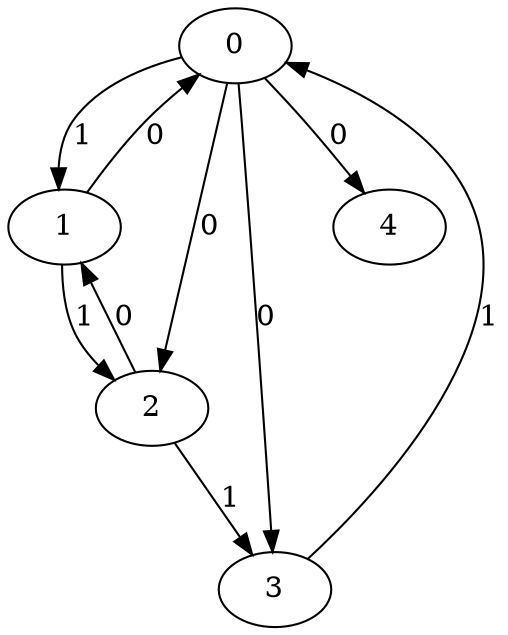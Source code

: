 // Source:1675 Canonical: -1 1 0 0 0 0 -1 1 -1 -1 -1 0 -1 1 -1 1 -1 -1 -1 -1 -1 -1 -1 -1 -1
digraph HRA_from_1675_graph_000 {
  0 -> 1 [label="1"];
  0 -> 2 [label="0"];
  0 -> 3 [label="0"];
  1 -> 0 [label="0"];
  1 -> 2 [label="1"];
  2 -> 1 [label="0"];
  2 -> 3 [label="1"];
  3 -> 0 [label="1"];
  0 -> 4 [label="0"];
}

// Source:1675 Canonical: -1 1 0 0 0 0 -1 1 -1 -1 -1 0 -1 1 -1 1 -1 -1 -1 -1 0 -1 -1 -1 -1
digraph HRA_from_1675_graph_001 {
  0 -> 1 [label="1"];
  0 -> 2 [label="0"];
  0 -> 3 [label="0"];
  1 -> 0 [label="0"];
  1 -> 2 [label="1"];
  2 -> 1 [label="0"];
  2 -> 3 [label="1"];
  3 -> 0 [label="1"];
  0 -> 4 [label="0"];
  4 -> 0 [label="0"];
}

// Source:1675 Canonical: -1 1 0 0 -1 0 -1 1 -1 0 -1 0 -1 1 -1 1 -1 -1 -1 -1 -1 -1 -1 -1 -1
digraph HRA_from_1675_graph_002 {
  0 -> 1 [label="1"];
  0 -> 2 [label="0"];
  0 -> 3 [label="0"];
  1 -> 0 [label="0"];
  1 -> 2 [label="1"];
  2 -> 1 [label="0"];
  2 -> 3 [label="1"];
  3 -> 0 [label="1"];
  1 -> 4 [label="0"];
}

// Source:1675 Canonical: -1 1 0 0 0 0 -1 1 -1 0 -1 0 -1 1 -1 1 -1 -1 -1 -1 -1 -1 -1 -1 -1
digraph HRA_from_1675_graph_003 {
  0 -> 1 [label="1"];
  0 -> 2 [label="0"];
  0 -> 3 [label="0"];
  1 -> 0 [label="0"];
  1 -> 2 [label="1"];
  2 -> 1 [label="0"];
  2 -> 3 [label="1"];
  3 -> 0 [label="1"];
  0 -> 4 [label="0"];
  1 -> 4 [label="0"];
}

// Source:1675 Canonical: -1 1 0 0 -1 0 -1 1 -1 0 -1 0 -1 1 -1 1 -1 -1 -1 -1 0 -1 -1 -1 -1
digraph HRA_from_1675_graph_004 {
  0 -> 1 [label="1"];
  0 -> 2 [label="0"];
  0 -> 3 [label="0"];
  1 -> 0 [label="0"];
  1 -> 2 [label="1"];
  2 -> 1 [label="0"];
  2 -> 3 [label="1"];
  3 -> 0 [label="1"];
  4 -> 0 [label="0"];
  1 -> 4 [label="0"];
}

// Source:1675 Canonical: -1 1 0 0 0 0 -1 1 -1 0 -1 0 -1 1 -1 1 -1 -1 -1 -1 0 -1 -1 -1 -1
digraph HRA_from_1675_graph_005 {
  0 -> 1 [label="1"];
  0 -> 2 [label="0"];
  0 -> 3 [label="0"];
  1 -> 0 [label="0"];
  1 -> 2 [label="1"];
  2 -> 1 [label="0"];
  2 -> 3 [label="1"];
  3 -> 0 [label="1"];
  0 -> 4 [label="0"];
  4 -> 0 [label="0"];
  1 -> 4 [label="0"];
}

// Source:1675 Canonical: -1 1 0 0 0 0 -1 1 -1 -1 -1 0 -1 1 -1 1 -1 -1 -1 -1 -1 0 -1 -1 -1
digraph HRA_from_1675_graph_006 {
  0 -> 1 [label="1"];
  0 -> 2 [label="0"];
  0 -> 3 [label="0"];
  1 -> 0 [label="0"];
  1 -> 2 [label="1"];
  2 -> 1 [label="0"];
  2 -> 3 [label="1"];
  3 -> 0 [label="1"];
  0 -> 4 [label="0"];
  4 -> 1 [label="0"];
}

// Source:1675 Canonical: -1 1 0 0 0 0 -1 1 -1 -1 -1 0 -1 1 -1 1 -1 -1 -1 -1 0 0 -1 -1 -1
digraph HRA_from_1675_graph_007 {
  0 -> 1 [label="1"];
  0 -> 2 [label="0"];
  0 -> 3 [label="0"];
  1 -> 0 [label="0"];
  1 -> 2 [label="1"];
  2 -> 1 [label="0"];
  2 -> 3 [label="1"];
  3 -> 0 [label="1"];
  0 -> 4 [label="0"];
  4 -> 0 [label="0"];
  4 -> 1 [label="0"];
}

// Source:1675 Canonical: -1 1 0 0 -1 0 -1 1 -1 0 -1 0 -1 1 -1 1 -1 -1 -1 -1 -1 0 -1 -1 -1
digraph HRA_from_1675_graph_008 {
  0 -> 1 [label="1"];
  0 -> 2 [label="0"];
  0 -> 3 [label="0"];
  1 -> 0 [label="0"];
  1 -> 2 [label="1"];
  2 -> 1 [label="0"];
  2 -> 3 [label="1"];
  3 -> 0 [label="1"];
  1 -> 4 [label="0"];
  4 -> 1 [label="0"];
}

// Source:1675 Canonical: -1 1 0 0 0 0 -1 1 -1 0 -1 0 -1 1 -1 1 -1 -1 -1 -1 -1 0 -1 -1 -1
digraph HRA_from_1675_graph_009 {
  0 -> 1 [label="1"];
  0 -> 2 [label="0"];
  0 -> 3 [label="0"];
  1 -> 0 [label="0"];
  1 -> 2 [label="1"];
  2 -> 1 [label="0"];
  2 -> 3 [label="1"];
  3 -> 0 [label="1"];
  0 -> 4 [label="0"];
  1 -> 4 [label="0"];
  4 -> 1 [label="0"];
}

// Source:1675 Canonical: -1 1 0 0 -1 0 -1 1 -1 0 -1 0 -1 1 -1 1 -1 -1 -1 -1 0 0 -1 -1 -1
digraph HRA_from_1675_graph_010 {
  0 -> 1 [label="1"];
  0 -> 2 [label="0"];
  0 -> 3 [label="0"];
  1 -> 0 [label="0"];
  1 -> 2 [label="1"];
  2 -> 1 [label="0"];
  2 -> 3 [label="1"];
  3 -> 0 [label="1"];
  4 -> 0 [label="0"];
  1 -> 4 [label="0"];
  4 -> 1 [label="0"];
}

// Source:1675 Canonical: -1 1 0 0 0 0 -1 1 -1 0 -1 0 -1 1 -1 1 -1 -1 -1 -1 0 0 -1 -1 -1
digraph HRA_from_1675_graph_011 {
  0 -> 1 [label="1"];
  0 -> 2 [label="0"];
  0 -> 3 [label="0"];
  1 -> 0 [label="0"];
  1 -> 2 [label="1"];
  2 -> 1 [label="0"];
  2 -> 3 [label="1"];
  3 -> 0 [label="1"];
  0 -> 4 [label="0"];
  4 -> 0 [label="0"];
  1 -> 4 [label="0"];
  4 -> 1 [label="0"];
}

// Source:1675 Canonical: -1 1 0 0 -1 0 -1 1 -1 -1 -1 0 -1 1 0 1 -1 -1 -1 -1 -1 -1 -1 -1 -1
digraph HRA_from_1675_graph_012 {
  0 -> 1 [label="1"];
  0 -> 2 [label="0"];
  0 -> 3 [label="0"];
  1 -> 0 [label="0"];
  1 -> 2 [label="1"];
  2 -> 1 [label="0"];
  2 -> 3 [label="1"];
  3 -> 0 [label="1"];
  2 -> 4 [label="0"];
}

// Source:1675 Canonical: -1 1 0 0 0 0 -1 1 -1 -1 -1 0 -1 1 0 1 -1 -1 -1 -1 -1 -1 -1 -1 -1
digraph HRA_from_1675_graph_013 {
  0 -> 1 [label="1"];
  0 -> 2 [label="0"];
  0 -> 3 [label="0"];
  1 -> 0 [label="0"];
  1 -> 2 [label="1"];
  2 -> 1 [label="0"];
  2 -> 3 [label="1"];
  3 -> 0 [label="1"];
  0 -> 4 [label="0"];
  2 -> 4 [label="0"];
}

// Source:1675 Canonical: -1 1 0 0 -1 0 -1 1 -1 -1 -1 0 -1 1 0 1 -1 -1 -1 -1 0 -1 -1 -1 -1
digraph HRA_from_1675_graph_014 {
  0 -> 1 [label="1"];
  0 -> 2 [label="0"];
  0 -> 3 [label="0"];
  1 -> 0 [label="0"];
  1 -> 2 [label="1"];
  2 -> 1 [label="0"];
  2 -> 3 [label="1"];
  3 -> 0 [label="1"];
  4 -> 0 [label="0"];
  2 -> 4 [label="0"];
}

// Source:1675 Canonical: -1 1 0 0 0 0 -1 1 -1 -1 -1 0 -1 1 0 1 -1 -1 -1 -1 0 -1 -1 -1 -1
digraph HRA_from_1675_graph_015 {
  0 -> 1 [label="1"];
  0 -> 2 [label="0"];
  0 -> 3 [label="0"];
  1 -> 0 [label="0"];
  1 -> 2 [label="1"];
  2 -> 1 [label="0"];
  2 -> 3 [label="1"];
  3 -> 0 [label="1"];
  0 -> 4 [label="0"];
  4 -> 0 [label="0"];
  2 -> 4 [label="0"];
}

// Source:1675 Canonical: -1 1 0 0 -1 0 -1 1 -1 0 -1 0 -1 1 0 1 -1 -1 -1 -1 -1 -1 -1 -1 -1
digraph HRA_from_1675_graph_016 {
  0 -> 1 [label="1"];
  0 -> 2 [label="0"];
  0 -> 3 [label="0"];
  1 -> 0 [label="0"];
  1 -> 2 [label="1"];
  2 -> 1 [label="0"];
  2 -> 3 [label="1"];
  3 -> 0 [label="1"];
  1 -> 4 [label="0"];
  2 -> 4 [label="0"];
}

// Source:1675 Canonical: -1 1 0 0 0 0 -1 1 -1 0 -1 0 -1 1 0 1 -1 -1 -1 -1 -1 -1 -1 -1 -1
digraph HRA_from_1675_graph_017 {
  0 -> 1 [label="1"];
  0 -> 2 [label="0"];
  0 -> 3 [label="0"];
  1 -> 0 [label="0"];
  1 -> 2 [label="1"];
  2 -> 1 [label="0"];
  2 -> 3 [label="1"];
  3 -> 0 [label="1"];
  0 -> 4 [label="0"];
  1 -> 4 [label="0"];
  2 -> 4 [label="0"];
}

// Source:1675 Canonical: -1 1 0 0 -1 0 -1 1 -1 0 -1 0 -1 1 0 1 -1 -1 -1 -1 0 -1 -1 -1 -1
digraph HRA_from_1675_graph_018 {
  0 -> 1 [label="1"];
  0 -> 2 [label="0"];
  0 -> 3 [label="0"];
  1 -> 0 [label="0"];
  1 -> 2 [label="1"];
  2 -> 1 [label="0"];
  2 -> 3 [label="1"];
  3 -> 0 [label="1"];
  4 -> 0 [label="0"];
  1 -> 4 [label="0"];
  2 -> 4 [label="0"];
}

// Source:1675 Canonical: -1 1 0 0 0 0 -1 1 -1 0 -1 0 -1 1 0 1 -1 -1 -1 -1 0 -1 -1 -1 -1
digraph HRA_from_1675_graph_019 {
  0 -> 1 [label="1"];
  0 -> 2 [label="0"];
  0 -> 3 [label="0"];
  1 -> 0 [label="0"];
  1 -> 2 [label="1"];
  2 -> 1 [label="0"];
  2 -> 3 [label="1"];
  3 -> 0 [label="1"];
  0 -> 4 [label="0"];
  4 -> 0 [label="0"];
  1 -> 4 [label="0"];
  2 -> 4 [label="0"];
}

// Source:1675 Canonical: -1 1 0 0 -1 0 -1 1 -1 -1 -1 0 -1 1 0 1 -1 -1 -1 -1 -1 0 -1 -1 -1
digraph HRA_from_1675_graph_020 {
  0 -> 1 [label="1"];
  0 -> 2 [label="0"];
  0 -> 3 [label="0"];
  1 -> 0 [label="0"];
  1 -> 2 [label="1"];
  2 -> 1 [label="0"];
  2 -> 3 [label="1"];
  3 -> 0 [label="1"];
  4 -> 1 [label="0"];
  2 -> 4 [label="0"];
}

// Source:1675 Canonical: -1 1 0 0 0 0 -1 1 -1 -1 -1 0 -1 1 0 1 -1 -1 -1 -1 -1 0 -1 -1 -1
digraph HRA_from_1675_graph_021 {
  0 -> 1 [label="1"];
  0 -> 2 [label="0"];
  0 -> 3 [label="0"];
  1 -> 0 [label="0"];
  1 -> 2 [label="1"];
  2 -> 1 [label="0"];
  2 -> 3 [label="1"];
  3 -> 0 [label="1"];
  0 -> 4 [label="0"];
  4 -> 1 [label="0"];
  2 -> 4 [label="0"];
}

// Source:1675 Canonical: -1 1 0 0 -1 0 -1 1 -1 -1 -1 0 -1 1 0 1 -1 -1 -1 -1 0 0 -1 -1 -1
digraph HRA_from_1675_graph_022 {
  0 -> 1 [label="1"];
  0 -> 2 [label="0"];
  0 -> 3 [label="0"];
  1 -> 0 [label="0"];
  1 -> 2 [label="1"];
  2 -> 1 [label="0"];
  2 -> 3 [label="1"];
  3 -> 0 [label="1"];
  4 -> 0 [label="0"];
  4 -> 1 [label="0"];
  2 -> 4 [label="0"];
}

// Source:1675 Canonical: -1 1 0 0 0 0 -1 1 -1 -1 -1 0 -1 1 0 1 -1 -1 -1 -1 0 0 -1 -1 -1
digraph HRA_from_1675_graph_023 {
  0 -> 1 [label="1"];
  0 -> 2 [label="0"];
  0 -> 3 [label="0"];
  1 -> 0 [label="0"];
  1 -> 2 [label="1"];
  2 -> 1 [label="0"];
  2 -> 3 [label="1"];
  3 -> 0 [label="1"];
  0 -> 4 [label="0"];
  4 -> 0 [label="0"];
  4 -> 1 [label="0"];
  2 -> 4 [label="0"];
}

// Source:1675 Canonical: -1 1 0 0 -1 0 -1 1 -1 0 -1 0 -1 1 0 1 -1 -1 -1 -1 -1 0 -1 -1 -1
digraph HRA_from_1675_graph_024 {
  0 -> 1 [label="1"];
  0 -> 2 [label="0"];
  0 -> 3 [label="0"];
  1 -> 0 [label="0"];
  1 -> 2 [label="1"];
  2 -> 1 [label="0"];
  2 -> 3 [label="1"];
  3 -> 0 [label="1"];
  1 -> 4 [label="0"];
  4 -> 1 [label="0"];
  2 -> 4 [label="0"];
}

// Source:1675 Canonical: -1 1 0 0 0 0 -1 1 -1 0 -1 0 -1 1 0 1 -1 -1 -1 -1 -1 0 -1 -1 -1
digraph HRA_from_1675_graph_025 {
  0 -> 1 [label="1"];
  0 -> 2 [label="0"];
  0 -> 3 [label="0"];
  1 -> 0 [label="0"];
  1 -> 2 [label="1"];
  2 -> 1 [label="0"];
  2 -> 3 [label="1"];
  3 -> 0 [label="1"];
  0 -> 4 [label="0"];
  1 -> 4 [label="0"];
  4 -> 1 [label="0"];
  2 -> 4 [label="0"];
}

// Source:1675 Canonical: -1 1 0 0 -1 0 -1 1 -1 0 -1 0 -1 1 0 1 -1 -1 -1 -1 0 0 -1 -1 -1
digraph HRA_from_1675_graph_026 {
  0 -> 1 [label="1"];
  0 -> 2 [label="0"];
  0 -> 3 [label="0"];
  1 -> 0 [label="0"];
  1 -> 2 [label="1"];
  2 -> 1 [label="0"];
  2 -> 3 [label="1"];
  3 -> 0 [label="1"];
  4 -> 0 [label="0"];
  1 -> 4 [label="0"];
  4 -> 1 [label="0"];
  2 -> 4 [label="0"];
}

// Source:1675 Canonical: -1 1 0 0 0 0 -1 1 -1 0 -1 0 -1 1 0 1 -1 -1 -1 -1 0 0 -1 -1 -1
digraph HRA_from_1675_graph_027 {
  0 -> 1 [label="1"];
  0 -> 2 [label="0"];
  0 -> 3 [label="0"];
  1 -> 0 [label="0"];
  1 -> 2 [label="1"];
  2 -> 1 [label="0"];
  2 -> 3 [label="1"];
  3 -> 0 [label="1"];
  0 -> 4 [label="0"];
  4 -> 0 [label="0"];
  1 -> 4 [label="0"];
  4 -> 1 [label="0"];
  2 -> 4 [label="0"];
}

// Source:1675 Canonical: -1 1 0 0 0 0 -1 1 -1 -1 -1 0 -1 1 -1 1 -1 -1 -1 -1 -1 -1 0 -1 -1
digraph HRA_from_1675_graph_028 {
  0 -> 1 [label="1"];
  0 -> 2 [label="0"];
  0 -> 3 [label="0"];
  1 -> 0 [label="0"];
  1 -> 2 [label="1"];
  2 -> 1 [label="0"];
  2 -> 3 [label="1"];
  3 -> 0 [label="1"];
  0 -> 4 [label="0"];
  4 -> 2 [label="0"];
}

// Source:1675 Canonical: -1 1 0 0 0 0 -1 1 -1 -1 -1 0 -1 1 -1 1 -1 -1 -1 -1 0 -1 0 -1 -1
digraph HRA_from_1675_graph_029 {
  0 -> 1 [label="1"];
  0 -> 2 [label="0"];
  0 -> 3 [label="0"];
  1 -> 0 [label="0"];
  1 -> 2 [label="1"];
  2 -> 1 [label="0"];
  2 -> 3 [label="1"];
  3 -> 0 [label="1"];
  0 -> 4 [label="0"];
  4 -> 0 [label="0"];
  4 -> 2 [label="0"];
}

// Source:1675 Canonical: -1 1 0 0 -1 0 -1 1 -1 0 -1 0 -1 1 -1 1 -1 -1 -1 -1 -1 -1 0 -1 -1
digraph HRA_from_1675_graph_030 {
  0 -> 1 [label="1"];
  0 -> 2 [label="0"];
  0 -> 3 [label="0"];
  1 -> 0 [label="0"];
  1 -> 2 [label="1"];
  2 -> 1 [label="0"];
  2 -> 3 [label="1"];
  3 -> 0 [label="1"];
  1 -> 4 [label="0"];
  4 -> 2 [label="0"];
}

// Source:1675 Canonical: -1 1 0 0 0 0 -1 1 -1 0 -1 0 -1 1 -1 1 -1 -1 -1 -1 -1 -1 0 -1 -1
digraph HRA_from_1675_graph_031 {
  0 -> 1 [label="1"];
  0 -> 2 [label="0"];
  0 -> 3 [label="0"];
  1 -> 0 [label="0"];
  1 -> 2 [label="1"];
  2 -> 1 [label="0"];
  2 -> 3 [label="1"];
  3 -> 0 [label="1"];
  0 -> 4 [label="0"];
  1 -> 4 [label="0"];
  4 -> 2 [label="0"];
}

// Source:1675 Canonical: -1 1 0 0 -1 0 -1 1 -1 0 -1 0 -1 1 -1 1 -1 -1 -1 -1 0 -1 0 -1 -1
digraph HRA_from_1675_graph_032 {
  0 -> 1 [label="1"];
  0 -> 2 [label="0"];
  0 -> 3 [label="0"];
  1 -> 0 [label="0"];
  1 -> 2 [label="1"];
  2 -> 1 [label="0"];
  2 -> 3 [label="1"];
  3 -> 0 [label="1"];
  4 -> 0 [label="0"];
  1 -> 4 [label="0"];
  4 -> 2 [label="0"];
}

// Source:1675 Canonical: -1 1 0 0 0 0 -1 1 -1 0 -1 0 -1 1 -1 1 -1 -1 -1 -1 0 -1 0 -1 -1
digraph HRA_from_1675_graph_033 {
  0 -> 1 [label="1"];
  0 -> 2 [label="0"];
  0 -> 3 [label="0"];
  1 -> 0 [label="0"];
  1 -> 2 [label="1"];
  2 -> 1 [label="0"];
  2 -> 3 [label="1"];
  3 -> 0 [label="1"];
  0 -> 4 [label="0"];
  4 -> 0 [label="0"];
  1 -> 4 [label="0"];
  4 -> 2 [label="0"];
}

// Source:1675 Canonical: -1 1 0 0 0 0 -1 1 -1 -1 -1 0 -1 1 -1 1 -1 -1 -1 -1 -1 0 0 -1 -1
digraph HRA_from_1675_graph_034 {
  0 -> 1 [label="1"];
  0 -> 2 [label="0"];
  0 -> 3 [label="0"];
  1 -> 0 [label="0"];
  1 -> 2 [label="1"];
  2 -> 1 [label="0"];
  2 -> 3 [label="1"];
  3 -> 0 [label="1"];
  0 -> 4 [label="0"];
  4 -> 1 [label="0"];
  4 -> 2 [label="0"];
}

// Source:1675 Canonical: -1 1 0 0 0 0 -1 1 -1 -1 -1 0 -1 1 -1 1 -1 -1 -1 -1 0 0 0 -1 -1
digraph HRA_from_1675_graph_035 {
  0 -> 1 [label="1"];
  0 -> 2 [label="0"];
  0 -> 3 [label="0"];
  1 -> 0 [label="0"];
  1 -> 2 [label="1"];
  2 -> 1 [label="0"];
  2 -> 3 [label="1"];
  3 -> 0 [label="1"];
  0 -> 4 [label="0"];
  4 -> 0 [label="0"];
  4 -> 1 [label="0"];
  4 -> 2 [label="0"];
}

// Source:1675 Canonical: -1 1 0 0 -1 0 -1 1 -1 0 -1 0 -1 1 -1 1 -1 -1 -1 -1 -1 0 0 -1 -1
digraph HRA_from_1675_graph_036 {
  0 -> 1 [label="1"];
  0 -> 2 [label="0"];
  0 -> 3 [label="0"];
  1 -> 0 [label="0"];
  1 -> 2 [label="1"];
  2 -> 1 [label="0"];
  2 -> 3 [label="1"];
  3 -> 0 [label="1"];
  1 -> 4 [label="0"];
  4 -> 1 [label="0"];
  4 -> 2 [label="0"];
}

// Source:1675 Canonical: -1 1 0 0 0 0 -1 1 -1 0 -1 0 -1 1 -1 1 -1 -1 -1 -1 -1 0 0 -1 -1
digraph HRA_from_1675_graph_037 {
  0 -> 1 [label="1"];
  0 -> 2 [label="0"];
  0 -> 3 [label="0"];
  1 -> 0 [label="0"];
  1 -> 2 [label="1"];
  2 -> 1 [label="0"];
  2 -> 3 [label="1"];
  3 -> 0 [label="1"];
  0 -> 4 [label="0"];
  1 -> 4 [label="0"];
  4 -> 1 [label="0"];
  4 -> 2 [label="0"];
}

// Source:1675 Canonical: -1 1 0 0 -1 0 -1 1 -1 0 -1 0 -1 1 -1 1 -1 -1 -1 -1 0 0 0 -1 -1
digraph HRA_from_1675_graph_038 {
  0 -> 1 [label="1"];
  0 -> 2 [label="0"];
  0 -> 3 [label="0"];
  1 -> 0 [label="0"];
  1 -> 2 [label="1"];
  2 -> 1 [label="0"];
  2 -> 3 [label="1"];
  3 -> 0 [label="1"];
  4 -> 0 [label="0"];
  1 -> 4 [label="0"];
  4 -> 1 [label="0"];
  4 -> 2 [label="0"];
}

// Source:1675 Canonical: -1 1 0 0 0 0 -1 1 -1 0 -1 0 -1 1 -1 1 -1 -1 -1 -1 0 0 0 -1 -1
digraph HRA_from_1675_graph_039 {
  0 -> 1 [label="1"];
  0 -> 2 [label="0"];
  0 -> 3 [label="0"];
  1 -> 0 [label="0"];
  1 -> 2 [label="1"];
  2 -> 1 [label="0"];
  2 -> 3 [label="1"];
  3 -> 0 [label="1"];
  0 -> 4 [label="0"];
  4 -> 0 [label="0"];
  1 -> 4 [label="0"];
  4 -> 1 [label="0"];
  4 -> 2 [label="0"];
}

// Source:1675 Canonical: -1 1 0 0 -1 0 -1 1 -1 -1 -1 0 -1 1 0 1 -1 -1 -1 -1 -1 -1 0 -1 -1
digraph HRA_from_1675_graph_040 {
  0 -> 1 [label="1"];
  0 -> 2 [label="0"];
  0 -> 3 [label="0"];
  1 -> 0 [label="0"];
  1 -> 2 [label="1"];
  2 -> 1 [label="0"];
  2 -> 3 [label="1"];
  3 -> 0 [label="1"];
  2 -> 4 [label="0"];
  4 -> 2 [label="0"];
}

// Source:1675 Canonical: -1 1 0 0 0 0 -1 1 -1 -1 -1 0 -1 1 0 1 -1 -1 -1 -1 -1 -1 0 -1 -1
digraph HRA_from_1675_graph_041 {
  0 -> 1 [label="1"];
  0 -> 2 [label="0"];
  0 -> 3 [label="0"];
  1 -> 0 [label="0"];
  1 -> 2 [label="1"];
  2 -> 1 [label="0"];
  2 -> 3 [label="1"];
  3 -> 0 [label="1"];
  0 -> 4 [label="0"];
  2 -> 4 [label="0"];
  4 -> 2 [label="0"];
}

// Source:1675 Canonical: -1 1 0 0 -1 0 -1 1 -1 -1 -1 0 -1 1 0 1 -1 -1 -1 -1 0 -1 0 -1 -1
digraph HRA_from_1675_graph_042 {
  0 -> 1 [label="1"];
  0 -> 2 [label="0"];
  0 -> 3 [label="0"];
  1 -> 0 [label="0"];
  1 -> 2 [label="1"];
  2 -> 1 [label="0"];
  2 -> 3 [label="1"];
  3 -> 0 [label="1"];
  4 -> 0 [label="0"];
  2 -> 4 [label="0"];
  4 -> 2 [label="0"];
}

// Source:1675 Canonical: -1 1 0 0 0 0 -1 1 -1 -1 -1 0 -1 1 0 1 -1 -1 -1 -1 0 -1 0 -1 -1
digraph HRA_from_1675_graph_043 {
  0 -> 1 [label="1"];
  0 -> 2 [label="0"];
  0 -> 3 [label="0"];
  1 -> 0 [label="0"];
  1 -> 2 [label="1"];
  2 -> 1 [label="0"];
  2 -> 3 [label="1"];
  3 -> 0 [label="1"];
  0 -> 4 [label="0"];
  4 -> 0 [label="0"];
  2 -> 4 [label="0"];
  4 -> 2 [label="0"];
}

// Source:1675 Canonical: -1 1 0 0 -1 0 -1 1 -1 0 -1 0 -1 1 0 1 -1 -1 -1 -1 -1 -1 0 -1 -1
digraph HRA_from_1675_graph_044 {
  0 -> 1 [label="1"];
  0 -> 2 [label="0"];
  0 -> 3 [label="0"];
  1 -> 0 [label="0"];
  1 -> 2 [label="1"];
  2 -> 1 [label="0"];
  2 -> 3 [label="1"];
  3 -> 0 [label="1"];
  1 -> 4 [label="0"];
  2 -> 4 [label="0"];
  4 -> 2 [label="0"];
}

// Source:1675 Canonical: -1 1 0 0 0 0 -1 1 -1 0 -1 0 -1 1 0 1 -1 -1 -1 -1 -1 -1 0 -1 -1
digraph HRA_from_1675_graph_045 {
  0 -> 1 [label="1"];
  0 -> 2 [label="0"];
  0 -> 3 [label="0"];
  1 -> 0 [label="0"];
  1 -> 2 [label="1"];
  2 -> 1 [label="0"];
  2 -> 3 [label="1"];
  3 -> 0 [label="1"];
  0 -> 4 [label="0"];
  1 -> 4 [label="0"];
  2 -> 4 [label="0"];
  4 -> 2 [label="0"];
}

// Source:1675 Canonical: -1 1 0 0 -1 0 -1 1 -1 0 -1 0 -1 1 0 1 -1 -1 -1 -1 0 -1 0 -1 -1
digraph HRA_from_1675_graph_046 {
  0 -> 1 [label="1"];
  0 -> 2 [label="0"];
  0 -> 3 [label="0"];
  1 -> 0 [label="0"];
  1 -> 2 [label="1"];
  2 -> 1 [label="0"];
  2 -> 3 [label="1"];
  3 -> 0 [label="1"];
  4 -> 0 [label="0"];
  1 -> 4 [label="0"];
  2 -> 4 [label="0"];
  4 -> 2 [label="0"];
}

// Source:1675 Canonical: -1 1 0 0 0 0 -1 1 -1 0 -1 0 -1 1 0 1 -1 -1 -1 -1 0 -1 0 -1 -1
digraph HRA_from_1675_graph_047 {
  0 -> 1 [label="1"];
  0 -> 2 [label="0"];
  0 -> 3 [label="0"];
  1 -> 0 [label="0"];
  1 -> 2 [label="1"];
  2 -> 1 [label="0"];
  2 -> 3 [label="1"];
  3 -> 0 [label="1"];
  0 -> 4 [label="0"];
  4 -> 0 [label="0"];
  1 -> 4 [label="0"];
  2 -> 4 [label="0"];
  4 -> 2 [label="0"];
}

// Source:1675 Canonical: -1 1 0 0 -1 0 -1 1 -1 -1 -1 0 -1 1 0 1 -1 -1 -1 -1 -1 0 0 -1 -1
digraph HRA_from_1675_graph_048 {
  0 -> 1 [label="1"];
  0 -> 2 [label="0"];
  0 -> 3 [label="0"];
  1 -> 0 [label="0"];
  1 -> 2 [label="1"];
  2 -> 1 [label="0"];
  2 -> 3 [label="1"];
  3 -> 0 [label="1"];
  4 -> 1 [label="0"];
  2 -> 4 [label="0"];
  4 -> 2 [label="0"];
}

// Source:1675 Canonical: -1 1 0 0 0 0 -1 1 -1 -1 -1 0 -1 1 0 1 -1 -1 -1 -1 -1 0 0 -1 -1
digraph HRA_from_1675_graph_049 {
  0 -> 1 [label="1"];
  0 -> 2 [label="0"];
  0 -> 3 [label="0"];
  1 -> 0 [label="0"];
  1 -> 2 [label="1"];
  2 -> 1 [label="0"];
  2 -> 3 [label="1"];
  3 -> 0 [label="1"];
  0 -> 4 [label="0"];
  4 -> 1 [label="0"];
  2 -> 4 [label="0"];
  4 -> 2 [label="0"];
}

// Source:1675 Canonical: -1 1 0 0 -1 0 -1 1 -1 -1 -1 0 -1 1 0 1 -1 -1 -1 -1 0 0 0 -1 -1
digraph HRA_from_1675_graph_050 {
  0 -> 1 [label="1"];
  0 -> 2 [label="0"];
  0 -> 3 [label="0"];
  1 -> 0 [label="0"];
  1 -> 2 [label="1"];
  2 -> 1 [label="0"];
  2 -> 3 [label="1"];
  3 -> 0 [label="1"];
  4 -> 0 [label="0"];
  4 -> 1 [label="0"];
  2 -> 4 [label="0"];
  4 -> 2 [label="0"];
}

// Source:1675 Canonical: -1 1 0 0 0 0 -1 1 -1 -1 -1 0 -1 1 0 1 -1 -1 -1 -1 0 0 0 -1 -1
digraph HRA_from_1675_graph_051 {
  0 -> 1 [label="1"];
  0 -> 2 [label="0"];
  0 -> 3 [label="0"];
  1 -> 0 [label="0"];
  1 -> 2 [label="1"];
  2 -> 1 [label="0"];
  2 -> 3 [label="1"];
  3 -> 0 [label="1"];
  0 -> 4 [label="0"];
  4 -> 0 [label="0"];
  4 -> 1 [label="0"];
  2 -> 4 [label="0"];
  4 -> 2 [label="0"];
}

// Source:1675 Canonical: -1 1 0 0 -1 0 -1 1 -1 0 -1 0 -1 1 0 1 -1 -1 -1 -1 -1 0 0 -1 -1
digraph HRA_from_1675_graph_052 {
  0 -> 1 [label="1"];
  0 -> 2 [label="0"];
  0 -> 3 [label="0"];
  1 -> 0 [label="0"];
  1 -> 2 [label="1"];
  2 -> 1 [label="0"];
  2 -> 3 [label="1"];
  3 -> 0 [label="1"];
  1 -> 4 [label="0"];
  4 -> 1 [label="0"];
  2 -> 4 [label="0"];
  4 -> 2 [label="0"];
}

// Source:1675 Canonical: -1 1 0 0 0 0 -1 1 -1 0 -1 0 -1 1 0 1 -1 -1 -1 -1 -1 0 0 -1 -1
digraph HRA_from_1675_graph_053 {
  0 -> 1 [label="1"];
  0 -> 2 [label="0"];
  0 -> 3 [label="0"];
  1 -> 0 [label="0"];
  1 -> 2 [label="1"];
  2 -> 1 [label="0"];
  2 -> 3 [label="1"];
  3 -> 0 [label="1"];
  0 -> 4 [label="0"];
  1 -> 4 [label="0"];
  4 -> 1 [label="0"];
  2 -> 4 [label="0"];
  4 -> 2 [label="0"];
}

// Source:1675 Canonical: -1 1 0 0 -1 0 -1 1 -1 0 -1 0 -1 1 0 1 -1 -1 -1 -1 0 0 0 -1 -1
digraph HRA_from_1675_graph_054 {
  0 -> 1 [label="1"];
  0 -> 2 [label="0"];
  0 -> 3 [label="0"];
  1 -> 0 [label="0"];
  1 -> 2 [label="1"];
  2 -> 1 [label="0"];
  2 -> 3 [label="1"];
  3 -> 0 [label="1"];
  4 -> 0 [label="0"];
  1 -> 4 [label="0"];
  4 -> 1 [label="0"];
  2 -> 4 [label="0"];
  4 -> 2 [label="0"];
}

// Source:1675 Canonical: -1 1 0 0 0 0 -1 1 -1 0 -1 0 -1 1 0 1 -1 -1 -1 -1 0 0 0 -1 -1
digraph HRA_from_1675_graph_055 {
  0 -> 1 [label="1"];
  0 -> 2 [label="0"];
  0 -> 3 [label="0"];
  1 -> 0 [label="0"];
  1 -> 2 [label="1"];
  2 -> 1 [label="0"];
  2 -> 3 [label="1"];
  3 -> 0 [label="1"];
  0 -> 4 [label="0"];
  4 -> 0 [label="0"];
  1 -> 4 [label="0"];
  4 -> 1 [label="0"];
  2 -> 4 [label="0"];
  4 -> 2 [label="0"];
}

// Source:1675 Canonical: -1 1 0 0 -1 0 -1 1 -1 -1 -1 0 -1 1 -1 1 -1 -1 -1 0 -1 -1 -1 -1 -1
digraph HRA_from_1675_graph_056 {
  0 -> 1 [label="1"];
  0 -> 2 [label="0"];
  0 -> 3 [label="0"];
  1 -> 0 [label="0"];
  1 -> 2 [label="1"];
  2 -> 1 [label="0"];
  2 -> 3 [label="1"];
  3 -> 0 [label="1"];
  3 -> 4 [label="0"];
}

// Source:1675 Canonical: -1 1 0 0 0 0 -1 1 -1 -1 -1 0 -1 1 -1 1 -1 -1 -1 0 -1 -1 -1 -1 -1
digraph HRA_from_1675_graph_057 {
  0 -> 1 [label="1"];
  0 -> 2 [label="0"];
  0 -> 3 [label="0"];
  1 -> 0 [label="0"];
  1 -> 2 [label="1"];
  2 -> 1 [label="0"];
  2 -> 3 [label="1"];
  3 -> 0 [label="1"];
  0 -> 4 [label="0"];
  3 -> 4 [label="0"];
}

// Source:1675 Canonical: -1 1 0 0 -1 0 -1 1 -1 -1 -1 0 -1 1 -1 1 -1 -1 -1 0 0 -1 -1 -1 -1
digraph HRA_from_1675_graph_058 {
  0 -> 1 [label="1"];
  0 -> 2 [label="0"];
  0 -> 3 [label="0"];
  1 -> 0 [label="0"];
  1 -> 2 [label="1"];
  2 -> 1 [label="0"];
  2 -> 3 [label="1"];
  3 -> 0 [label="1"];
  4 -> 0 [label="0"];
  3 -> 4 [label="0"];
}

// Source:1675 Canonical: -1 1 0 0 0 0 -1 1 -1 -1 -1 0 -1 1 -1 1 -1 -1 -1 0 0 -1 -1 -1 -1
digraph HRA_from_1675_graph_059 {
  0 -> 1 [label="1"];
  0 -> 2 [label="0"];
  0 -> 3 [label="0"];
  1 -> 0 [label="0"];
  1 -> 2 [label="1"];
  2 -> 1 [label="0"];
  2 -> 3 [label="1"];
  3 -> 0 [label="1"];
  0 -> 4 [label="0"];
  4 -> 0 [label="0"];
  3 -> 4 [label="0"];
}

// Source:1675 Canonical: -1 1 0 0 -1 0 -1 1 -1 0 -1 0 -1 1 -1 1 -1 -1 -1 0 -1 -1 -1 -1 -1
digraph HRA_from_1675_graph_060 {
  0 -> 1 [label="1"];
  0 -> 2 [label="0"];
  0 -> 3 [label="0"];
  1 -> 0 [label="0"];
  1 -> 2 [label="1"];
  2 -> 1 [label="0"];
  2 -> 3 [label="1"];
  3 -> 0 [label="1"];
  1 -> 4 [label="0"];
  3 -> 4 [label="0"];
}

// Source:1675 Canonical: -1 1 0 0 0 0 -1 1 -1 0 -1 0 -1 1 -1 1 -1 -1 -1 0 -1 -1 -1 -1 -1
digraph HRA_from_1675_graph_061 {
  0 -> 1 [label="1"];
  0 -> 2 [label="0"];
  0 -> 3 [label="0"];
  1 -> 0 [label="0"];
  1 -> 2 [label="1"];
  2 -> 1 [label="0"];
  2 -> 3 [label="1"];
  3 -> 0 [label="1"];
  0 -> 4 [label="0"];
  1 -> 4 [label="0"];
  3 -> 4 [label="0"];
}

// Source:1675 Canonical: -1 1 0 0 -1 0 -1 1 -1 0 -1 0 -1 1 -1 1 -1 -1 -1 0 0 -1 -1 -1 -1
digraph HRA_from_1675_graph_062 {
  0 -> 1 [label="1"];
  0 -> 2 [label="0"];
  0 -> 3 [label="0"];
  1 -> 0 [label="0"];
  1 -> 2 [label="1"];
  2 -> 1 [label="0"];
  2 -> 3 [label="1"];
  3 -> 0 [label="1"];
  4 -> 0 [label="0"];
  1 -> 4 [label="0"];
  3 -> 4 [label="0"];
}

// Source:1675 Canonical: -1 1 0 0 0 0 -1 1 -1 0 -1 0 -1 1 -1 1 -1 -1 -1 0 0 -1 -1 -1 -1
digraph HRA_from_1675_graph_063 {
  0 -> 1 [label="1"];
  0 -> 2 [label="0"];
  0 -> 3 [label="0"];
  1 -> 0 [label="0"];
  1 -> 2 [label="1"];
  2 -> 1 [label="0"];
  2 -> 3 [label="1"];
  3 -> 0 [label="1"];
  0 -> 4 [label="0"];
  4 -> 0 [label="0"];
  1 -> 4 [label="0"];
  3 -> 4 [label="0"];
}

// Source:1675 Canonical: -1 1 0 0 -1 0 -1 1 -1 -1 -1 0 -1 1 -1 1 -1 -1 -1 0 -1 0 -1 -1 -1
digraph HRA_from_1675_graph_064 {
  0 -> 1 [label="1"];
  0 -> 2 [label="0"];
  0 -> 3 [label="0"];
  1 -> 0 [label="0"];
  1 -> 2 [label="1"];
  2 -> 1 [label="0"];
  2 -> 3 [label="1"];
  3 -> 0 [label="1"];
  4 -> 1 [label="0"];
  3 -> 4 [label="0"];
}

// Source:1675 Canonical: -1 1 0 0 0 0 -1 1 -1 -1 -1 0 -1 1 -1 1 -1 -1 -1 0 -1 0 -1 -1 -1
digraph HRA_from_1675_graph_065 {
  0 -> 1 [label="1"];
  0 -> 2 [label="0"];
  0 -> 3 [label="0"];
  1 -> 0 [label="0"];
  1 -> 2 [label="1"];
  2 -> 1 [label="0"];
  2 -> 3 [label="1"];
  3 -> 0 [label="1"];
  0 -> 4 [label="0"];
  4 -> 1 [label="0"];
  3 -> 4 [label="0"];
}

// Source:1675 Canonical: -1 1 0 0 -1 0 -1 1 -1 -1 -1 0 -1 1 -1 1 -1 -1 -1 0 0 0 -1 -1 -1
digraph HRA_from_1675_graph_066 {
  0 -> 1 [label="1"];
  0 -> 2 [label="0"];
  0 -> 3 [label="0"];
  1 -> 0 [label="0"];
  1 -> 2 [label="1"];
  2 -> 1 [label="0"];
  2 -> 3 [label="1"];
  3 -> 0 [label="1"];
  4 -> 0 [label="0"];
  4 -> 1 [label="0"];
  3 -> 4 [label="0"];
}

// Source:1675 Canonical: -1 1 0 0 0 0 -1 1 -1 -1 -1 0 -1 1 -1 1 -1 -1 -1 0 0 0 -1 -1 -1
digraph HRA_from_1675_graph_067 {
  0 -> 1 [label="1"];
  0 -> 2 [label="0"];
  0 -> 3 [label="0"];
  1 -> 0 [label="0"];
  1 -> 2 [label="1"];
  2 -> 1 [label="0"];
  2 -> 3 [label="1"];
  3 -> 0 [label="1"];
  0 -> 4 [label="0"];
  4 -> 0 [label="0"];
  4 -> 1 [label="0"];
  3 -> 4 [label="0"];
}

// Source:1675 Canonical: -1 1 0 0 -1 0 -1 1 -1 0 -1 0 -1 1 -1 1 -1 -1 -1 0 -1 0 -1 -1 -1
digraph HRA_from_1675_graph_068 {
  0 -> 1 [label="1"];
  0 -> 2 [label="0"];
  0 -> 3 [label="0"];
  1 -> 0 [label="0"];
  1 -> 2 [label="1"];
  2 -> 1 [label="0"];
  2 -> 3 [label="1"];
  3 -> 0 [label="1"];
  1 -> 4 [label="0"];
  4 -> 1 [label="0"];
  3 -> 4 [label="0"];
}

// Source:1675 Canonical: -1 1 0 0 0 0 -1 1 -1 0 -1 0 -1 1 -1 1 -1 -1 -1 0 -1 0 -1 -1 -1
digraph HRA_from_1675_graph_069 {
  0 -> 1 [label="1"];
  0 -> 2 [label="0"];
  0 -> 3 [label="0"];
  1 -> 0 [label="0"];
  1 -> 2 [label="1"];
  2 -> 1 [label="0"];
  2 -> 3 [label="1"];
  3 -> 0 [label="1"];
  0 -> 4 [label="0"];
  1 -> 4 [label="0"];
  4 -> 1 [label="0"];
  3 -> 4 [label="0"];
}

// Source:1675 Canonical: -1 1 0 0 -1 0 -1 1 -1 0 -1 0 -1 1 -1 1 -1 -1 -1 0 0 0 -1 -1 -1
digraph HRA_from_1675_graph_070 {
  0 -> 1 [label="1"];
  0 -> 2 [label="0"];
  0 -> 3 [label="0"];
  1 -> 0 [label="0"];
  1 -> 2 [label="1"];
  2 -> 1 [label="0"];
  2 -> 3 [label="1"];
  3 -> 0 [label="1"];
  4 -> 0 [label="0"];
  1 -> 4 [label="0"];
  4 -> 1 [label="0"];
  3 -> 4 [label="0"];
}

// Source:1675 Canonical: -1 1 0 0 0 0 -1 1 -1 0 -1 0 -1 1 -1 1 -1 -1 -1 0 0 0 -1 -1 -1
digraph HRA_from_1675_graph_071 {
  0 -> 1 [label="1"];
  0 -> 2 [label="0"];
  0 -> 3 [label="0"];
  1 -> 0 [label="0"];
  1 -> 2 [label="1"];
  2 -> 1 [label="0"];
  2 -> 3 [label="1"];
  3 -> 0 [label="1"];
  0 -> 4 [label="0"];
  4 -> 0 [label="0"];
  1 -> 4 [label="0"];
  4 -> 1 [label="0"];
  3 -> 4 [label="0"];
}

// Source:1675 Canonical: -1 1 0 0 -1 0 -1 1 -1 -1 -1 0 -1 1 0 1 -1 -1 -1 0 -1 -1 -1 -1 -1
digraph HRA_from_1675_graph_072 {
  0 -> 1 [label="1"];
  0 -> 2 [label="0"];
  0 -> 3 [label="0"];
  1 -> 0 [label="0"];
  1 -> 2 [label="1"];
  2 -> 1 [label="0"];
  2 -> 3 [label="1"];
  3 -> 0 [label="1"];
  2 -> 4 [label="0"];
  3 -> 4 [label="0"];
}

// Source:1675 Canonical: -1 1 0 0 0 0 -1 1 -1 -1 -1 0 -1 1 0 1 -1 -1 -1 0 -1 -1 -1 -1 -1
digraph HRA_from_1675_graph_073 {
  0 -> 1 [label="1"];
  0 -> 2 [label="0"];
  0 -> 3 [label="0"];
  1 -> 0 [label="0"];
  1 -> 2 [label="1"];
  2 -> 1 [label="0"];
  2 -> 3 [label="1"];
  3 -> 0 [label="1"];
  0 -> 4 [label="0"];
  2 -> 4 [label="0"];
  3 -> 4 [label="0"];
}

// Source:1675 Canonical: -1 1 0 0 -1 0 -1 1 -1 -1 -1 0 -1 1 0 1 -1 -1 -1 0 0 -1 -1 -1 -1
digraph HRA_from_1675_graph_074 {
  0 -> 1 [label="1"];
  0 -> 2 [label="0"];
  0 -> 3 [label="0"];
  1 -> 0 [label="0"];
  1 -> 2 [label="1"];
  2 -> 1 [label="0"];
  2 -> 3 [label="1"];
  3 -> 0 [label="1"];
  4 -> 0 [label="0"];
  2 -> 4 [label="0"];
  3 -> 4 [label="0"];
}

// Source:1675 Canonical: -1 1 0 0 0 0 -1 1 -1 -1 -1 0 -1 1 0 1 -1 -1 -1 0 0 -1 -1 -1 -1
digraph HRA_from_1675_graph_075 {
  0 -> 1 [label="1"];
  0 -> 2 [label="0"];
  0 -> 3 [label="0"];
  1 -> 0 [label="0"];
  1 -> 2 [label="1"];
  2 -> 1 [label="0"];
  2 -> 3 [label="1"];
  3 -> 0 [label="1"];
  0 -> 4 [label="0"];
  4 -> 0 [label="0"];
  2 -> 4 [label="0"];
  3 -> 4 [label="0"];
}

// Source:1675 Canonical: -1 1 0 0 -1 0 -1 1 -1 0 -1 0 -1 1 0 1 -1 -1 -1 0 -1 -1 -1 -1 -1
digraph HRA_from_1675_graph_076 {
  0 -> 1 [label="1"];
  0 -> 2 [label="0"];
  0 -> 3 [label="0"];
  1 -> 0 [label="0"];
  1 -> 2 [label="1"];
  2 -> 1 [label="0"];
  2 -> 3 [label="1"];
  3 -> 0 [label="1"];
  1 -> 4 [label="0"];
  2 -> 4 [label="0"];
  3 -> 4 [label="0"];
}

// Source:1675 Canonical: -1 1 0 0 0 0 -1 1 -1 0 -1 0 -1 1 0 1 -1 -1 -1 0 -1 -1 -1 -1 -1
digraph HRA_from_1675_graph_077 {
  0 -> 1 [label="1"];
  0 -> 2 [label="0"];
  0 -> 3 [label="0"];
  1 -> 0 [label="0"];
  1 -> 2 [label="1"];
  2 -> 1 [label="0"];
  2 -> 3 [label="1"];
  3 -> 0 [label="1"];
  0 -> 4 [label="0"];
  1 -> 4 [label="0"];
  2 -> 4 [label="0"];
  3 -> 4 [label="0"];
}

// Source:1675 Canonical: -1 1 0 0 -1 0 -1 1 -1 0 -1 0 -1 1 0 1 -1 -1 -1 0 0 -1 -1 -1 -1
digraph HRA_from_1675_graph_078 {
  0 -> 1 [label="1"];
  0 -> 2 [label="0"];
  0 -> 3 [label="0"];
  1 -> 0 [label="0"];
  1 -> 2 [label="1"];
  2 -> 1 [label="0"];
  2 -> 3 [label="1"];
  3 -> 0 [label="1"];
  4 -> 0 [label="0"];
  1 -> 4 [label="0"];
  2 -> 4 [label="0"];
  3 -> 4 [label="0"];
}

// Source:1675 Canonical: -1 1 0 0 0 0 -1 1 -1 0 -1 0 -1 1 0 1 -1 -1 -1 0 0 -1 -1 -1 -1
digraph HRA_from_1675_graph_079 {
  0 -> 1 [label="1"];
  0 -> 2 [label="0"];
  0 -> 3 [label="0"];
  1 -> 0 [label="0"];
  1 -> 2 [label="1"];
  2 -> 1 [label="0"];
  2 -> 3 [label="1"];
  3 -> 0 [label="1"];
  0 -> 4 [label="0"];
  4 -> 0 [label="0"];
  1 -> 4 [label="0"];
  2 -> 4 [label="0"];
  3 -> 4 [label="0"];
}

// Source:1675 Canonical: -1 1 0 0 -1 0 -1 1 -1 -1 -1 0 -1 1 0 1 -1 -1 -1 0 -1 0 -1 -1 -1
digraph HRA_from_1675_graph_080 {
  0 -> 1 [label="1"];
  0 -> 2 [label="0"];
  0 -> 3 [label="0"];
  1 -> 0 [label="0"];
  1 -> 2 [label="1"];
  2 -> 1 [label="0"];
  2 -> 3 [label="1"];
  3 -> 0 [label="1"];
  4 -> 1 [label="0"];
  2 -> 4 [label="0"];
  3 -> 4 [label="0"];
}

// Source:1675 Canonical: -1 1 0 0 0 0 -1 1 -1 -1 -1 0 -1 1 0 1 -1 -1 -1 0 -1 0 -1 -1 -1
digraph HRA_from_1675_graph_081 {
  0 -> 1 [label="1"];
  0 -> 2 [label="0"];
  0 -> 3 [label="0"];
  1 -> 0 [label="0"];
  1 -> 2 [label="1"];
  2 -> 1 [label="0"];
  2 -> 3 [label="1"];
  3 -> 0 [label="1"];
  0 -> 4 [label="0"];
  4 -> 1 [label="0"];
  2 -> 4 [label="0"];
  3 -> 4 [label="0"];
}

// Source:1675 Canonical: -1 1 0 0 -1 0 -1 1 -1 -1 -1 0 -1 1 0 1 -1 -1 -1 0 0 0 -1 -1 -1
digraph HRA_from_1675_graph_082 {
  0 -> 1 [label="1"];
  0 -> 2 [label="0"];
  0 -> 3 [label="0"];
  1 -> 0 [label="0"];
  1 -> 2 [label="1"];
  2 -> 1 [label="0"];
  2 -> 3 [label="1"];
  3 -> 0 [label="1"];
  4 -> 0 [label="0"];
  4 -> 1 [label="0"];
  2 -> 4 [label="0"];
  3 -> 4 [label="0"];
}

// Source:1675 Canonical: -1 1 0 0 0 0 -1 1 -1 -1 -1 0 -1 1 0 1 -1 -1 -1 0 0 0 -1 -1 -1
digraph HRA_from_1675_graph_083 {
  0 -> 1 [label="1"];
  0 -> 2 [label="0"];
  0 -> 3 [label="0"];
  1 -> 0 [label="0"];
  1 -> 2 [label="1"];
  2 -> 1 [label="0"];
  2 -> 3 [label="1"];
  3 -> 0 [label="1"];
  0 -> 4 [label="0"];
  4 -> 0 [label="0"];
  4 -> 1 [label="0"];
  2 -> 4 [label="0"];
  3 -> 4 [label="0"];
}

// Source:1675 Canonical: -1 1 0 0 -1 0 -1 1 -1 0 -1 0 -1 1 0 1 -1 -1 -1 0 -1 0 -1 -1 -1
digraph HRA_from_1675_graph_084 {
  0 -> 1 [label="1"];
  0 -> 2 [label="0"];
  0 -> 3 [label="0"];
  1 -> 0 [label="0"];
  1 -> 2 [label="1"];
  2 -> 1 [label="0"];
  2 -> 3 [label="1"];
  3 -> 0 [label="1"];
  1 -> 4 [label="0"];
  4 -> 1 [label="0"];
  2 -> 4 [label="0"];
  3 -> 4 [label="0"];
}

// Source:1675 Canonical: -1 1 0 0 0 0 -1 1 -1 0 -1 0 -1 1 0 1 -1 -1 -1 0 -1 0 -1 -1 -1
digraph HRA_from_1675_graph_085 {
  0 -> 1 [label="1"];
  0 -> 2 [label="0"];
  0 -> 3 [label="0"];
  1 -> 0 [label="0"];
  1 -> 2 [label="1"];
  2 -> 1 [label="0"];
  2 -> 3 [label="1"];
  3 -> 0 [label="1"];
  0 -> 4 [label="0"];
  1 -> 4 [label="0"];
  4 -> 1 [label="0"];
  2 -> 4 [label="0"];
  3 -> 4 [label="0"];
}

// Source:1675 Canonical: -1 1 0 0 -1 0 -1 1 -1 0 -1 0 -1 1 0 1 -1 -1 -1 0 0 0 -1 -1 -1
digraph HRA_from_1675_graph_086 {
  0 -> 1 [label="1"];
  0 -> 2 [label="0"];
  0 -> 3 [label="0"];
  1 -> 0 [label="0"];
  1 -> 2 [label="1"];
  2 -> 1 [label="0"];
  2 -> 3 [label="1"];
  3 -> 0 [label="1"];
  4 -> 0 [label="0"];
  1 -> 4 [label="0"];
  4 -> 1 [label="0"];
  2 -> 4 [label="0"];
  3 -> 4 [label="0"];
}

// Source:1675 Canonical: -1 1 0 0 0 0 -1 1 -1 0 -1 0 -1 1 0 1 -1 -1 -1 0 0 0 -1 -1 -1
digraph HRA_from_1675_graph_087 {
  0 -> 1 [label="1"];
  0 -> 2 [label="0"];
  0 -> 3 [label="0"];
  1 -> 0 [label="0"];
  1 -> 2 [label="1"];
  2 -> 1 [label="0"];
  2 -> 3 [label="1"];
  3 -> 0 [label="1"];
  0 -> 4 [label="0"];
  4 -> 0 [label="0"];
  1 -> 4 [label="0"];
  4 -> 1 [label="0"];
  2 -> 4 [label="0"];
  3 -> 4 [label="0"];
}

// Source:1675 Canonical: -1 1 0 0 -1 0 -1 1 -1 -1 -1 0 -1 1 -1 1 -1 -1 -1 0 -1 -1 0 -1 -1
digraph HRA_from_1675_graph_088 {
  0 -> 1 [label="1"];
  0 -> 2 [label="0"];
  0 -> 3 [label="0"];
  1 -> 0 [label="0"];
  1 -> 2 [label="1"];
  2 -> 1 [label="0"];
  2 -> 3 [label="1"];
  3 -> 0 [label="1"];
  4 -> 2 [label="0"];
  3 -> 4 [label="0"];
}

// Source:1675 Canonical: -1 1 0 0 0 0 -1 1 -1 -1 -1 0 -1 1 -1 1 -1 -1 -1 0 -1 -1 0 -1 -1
digraph HRA_from_1675_graph_089 {
  0 -> 1 [label="1"];
  0 -> 2 [label="0"];
  0 -> 3 [label="0"];
  1 -> 0 [label="0"];
  1 -> 2 [label="1"];
  2 -> 1 [label="0"];
  2 -> 3 [label="1"];
  3 -> 0 [label="1"];
  0 -> 4 [label="0"];
  4 -> 2 [label="0"];
  3 -> 4 [label="0"];
}

// Source:1675 Canonical: -1 1 0 0 -1 0 -1 1 -1 -1 -1 0 -1 1 -1 1 -1 -1 -1 0 0 -1 0 -1 -1
digraph HRA_from_1675_graph_090 {
  0 -> 1 [label="1"];
  0 -> 2 [label="0"];
  0 -> 3 [label="0"];
  1 -> 0 [label="0"];
  1 -> 2 [label="1"];
  2 -> 1 [label="0"];
  2 -> 3 [label="1"];
  3 -> 0 [label="1"];
  4 -> 0 [label="0"];
  4 -> 2 [label="0"];
  3 -> 4 [label="0"];
}

// Source:1675 Canonical: -1 1 0 0 0 0 -1 1 -1 -1 -1 0 -1 1 -1 1 -1 -1 -1 0 0 -1 0 -1 -1
digraph HRA_from_1675_graph_091 {
  0 -> 1 [label="1"];
  0 -> 2 [label="0"];
  0 -> 3 [label="0"];
  1 -> 0 [label="0"];
  1 -> 2 [label="1"];
  2 -> 1 [label="0"];
  2 -> 3 [label="1"];
  3 -> 0 [label="1"];
  0 -> 4 [label="0"];
  4 -> 0 [label="0"];
  4 -> 2 [label="0"];
  3 -> 4 [label="0"];
}

// Source:1675 Canonical: -1 1 0 0 -1 0 -1 1 -1 0 -1 0 -1 1 -1 1 -1 -1 -1 0 -1 -1 0 -1 -1
digraph HRA_from_1675_graph_092 {
  0 -> 1 [label="1"];
  0 -> 2 [label="0"];
  0 -> 3 [label="0"];
  1 -> 0 [label="0"];
  1 -> 2 [label="1"];
  2 -> 1 [label="0"];
  2 -> 3 [label="1"];
  3 -> 0 [label="1"];
  1 -> 4 [label="0"];
  4 -> 2 [label="0"];
  3 -> 4 [label="0"];
}

// Source:1675 Canonical: -1 1 0 0 0 0 -1 1 -1 0 -1 0 -1 1 -1 1 -1 -1 -1 0 -1 -1 0 -1 -1
digraph HRA_from_1675_graph_093 {
  0 -> 1 [label="1"];
  0 -> 2 [label="0"];
  0 -> 3 [label="0"];
  1 -> 0 [label="0"];
  1 -> 2 [label="1"];
  2 -> 1 [label="0"];
  2 -> 3 [label="1"];
  3 -> 0 [label="1"];
  0 -> 4 [label="0"];
  1 -> 4 [label="0"];
  4 -> 2 [label="0"];
  3 -> 4 [label="0"];
}

// Source:1675 Canonical: -1 1 0 0 -1 0 -1 1 -1 0 -1 0 -1 1 -1 1 -1 -1 -1 0 0 -1 0 -1 -1
digraph HRA_from_1675_graph_094 {
  0 -> 1 [label="1"];
  0 -> 2 [label="0"];
  0 -> 3 [label="0"];
  1 -> 0 [label="0"];
  1 -> 2 [label="1"];
  2 -> 1 [label="0"];
  2 -> 3 [label="1"];
  3 -> 0 [label="1"];
  4 -> 0 [label="0"];
  1 -> 4 [label="0"];
  4 -> 2 [label="0"];
  3 -> 4 [label="0"];
}

// Source:1675 Canonical: -1 1 0 0 0 0 -1 1 -1 0 -1 0 -1 1 -1 1 -1 -1 -1 0 0 -1 0 -1 -1
digraph HRA_from_1675_graph_095 {
  0 -> 1 [label="1"];
  0 -> 2 [label="0"];
  0 -> 3 [label="0"];
  1 -> 0 [label="0"];
  1 -> 2 [label="1"];
  2 -> 1 [label="0"];
  2 -> 3 [label="1"];
  3 -> 0 [label="1"];
  0 -> 4 [label="0"];
  4 -> 0 [label="0"];
  1 -> 4 [label="0"];
  4 -> 2 [label="0"];
  3 -> 4 [label="0"];
}

// Source:1675 Canonical: -1 1 0 0 -1 0 -1 1 -1 -1 -1 0 -1 1 -1 1 -1 -1 -1 0 -1 0 0 -1 -1
digraph HRA_from_1675_graph_096 {
  0 -> 1 [label="1"];
  0 -> 2 [label="0"];
  0 -> 3 [label="0"];
  1 -> 0 [label="0"];
  1 -> 2 [label="1"];
  2 -> 1 [label="0"];
  2 -> 3 [label="1"];
  3 -> 0 [label="1"];
  4 -> 1 [label="0"];
  4 -> 2 [label="0"];
  3 -> 4 [label="0"];
}

// Source:1675 Canonical: -1 1 0 0 0 0 -1 1 -1 -1 -1 0 -1 1 -1 1 -1 -1 -1 0 -1 0 0 -1 -1
digraph HRA_from_1675_graph_097 {
  0 -> 1 [label="1"];
  0 -> 2 [label="0"];
  0 -> 3 [label="0"];
  1 -> 0 [label="0"];
  1 -> 2 [label="1"];
  2 -> 1 [label="0"];
  2 -> 3 [label="1"];
  3 -> 0 [label="1"];
  0 -> 4 [label="0"];
  4 -> 1 [label="0"];
  4 -> 2 [label="0"];
  3 -> 4 [label="0"];
}

// Source:1675 Canonical: -1 1 0 0 -1 0 -1 1 -1 -1 -1 0 -1 1 -1 1 -1 -1 -1 0 0 0 0 -1 -1
digraph HRA_from_1675_graph_098 {
  0 -> 1 [label="1"];
  0 -> 2 [label="0"];
  0 -> 3 [label="0"];
  1 -> 0 [label="0"];
  1 -> 2 [label="1"];
  2 -> 1 [label="0"];
  2 -> 3 [label="1"];
  3 -> 0 [label="1"];
  4 -> 0 [label="0"];
  4 -> 1 [label="0"];
  4 -> 2 [label="0"];
  3 -> 4 [label="0"];
}

// Source:1675 Canonical: -1 1 0 0 0 0 -1 1 -1 -1 -1 0 -1 1 -1 1 -1 -1 -1 0 0 0 0 -1 -1
digraph HRA_from_1675_graph_099 {
  0 -> 1 [label="1"];
  0 -> 2 [label="0"];
  0 -> 3 [label="0"];
  1 -> 0 [label="0"];
  1 -> 2 [label="1"];
  2 -> 1 [label="0"];
  2 -> 3 [label="1"];
  3 -> 0 [label="1"];
  0 -> 4 [label="0"];
  4 -> 0 [label="0"];
  4 -> 1 [label="0"];
  4 -> 2 [label="0"];
  3 -> 4 [label="0"];
}

// Source:1675 Canonical: -1 1 0 0 -1 0 -1 1 -1 0 -1 0 -1 1 -1 1 -1 -1 -1 0 -1 0 0 -1 -1
digraph HRA_from_1675_graph_100 {
  0 -> 1 [label="1"];
  0 -> 2 [label="0"];
  0 -> 3 [label="0"];
  1 -> 0 [label="0"];
  1 -> 2 [label="1"];
  2 -> 1 [label="0"];
  2 -> 3 [label="1"];
  3 -> 0 [label="1"];
  1 -> 4 [label="0"];
  4 -> 1 [label="0"];
  4 -> 2 [label="0"];
  3 -> 4 [label="0"];
}

// Source:1675 Canonical: -1 1 0 0 0 0 -1 1 -1 0 -1 0 -1 1 -1 1 -1 -1 -1 0 -1 0 0 -1 -1
digraph HRA_from_1675_graph_101 {
  0 -> 1 [label="1"];
  0 -> 2 [label="0"];
  0 -> 3 [label="0"];
  1 -> 0 [label="0"];
  1 -> 2 [label="1"];
  2 -> 1 [label="0"];
  2 -> 3 [label="1"];
  3 -> 0 [label="1"];
  0 -> 4 [label="0"];
  1 -> 4 [label="0"];
  4 -> 1 [label="0"];
  4 -> 2 [label="0"];
  3 -> 4 [label="0"];
}

// Source:1675 Canonical: -1 1 0 0 -1 0 -1 1 -1 0 -1 0 -1 1 -1 1 -1 -1 -1 0 0 0 0 -1 -1
digraph HRA_from_1675_graph_102 {
  0 -> 1 [label="1"];
  0 -> 2 [label="0"];
  0 -> 3 [label="0"];
  1 -> 0 [label="0"];
  1 -> 2 [label="1"];
  2 -> 1 [label="0"];
  2 -> 3 [label="1"];
  3 -> 0 [label="1"];
  4 -> 0 [label="0"];
  1 -> 4 [label="0"];
  4 -> 1 [label="0"];
  4 -> 2 [label="0"];
  3 -> 4 [label="0"];
}

// Source:1675 Canonical: -1 1 0 0 0 0 -1 1 -1 0 -1 0 -1 1 -1 1 -1 -1 -1 0 0 0 0 -1 -1
digraph HRA_from_1675_graph_103 {
  0 -> 1 [label="1"];
  0 -> 2 [label="0"];
  0 -> 3 [label="0"];
  1 -> 0 [label="0"];
  1 -> 2 [label="1"];
  2 -> 1 [label="0"];
  2 -> 3 [label="1"];
  3 -> 0 [label="1"];
  0 -> 4 [label="0"];
  4 -> 0 [label="0"];
  1 -> 4 [label="0"];
  4 -> 1 [label="0"];
  4 -> 2 [label="0"];
  3 -> 4 [label="0"];
}

// Source:1675 Canonical: -1 1 0 0 -1 0 -1 1 -1 -1 -1 0 -1 1 0 1 -1 -1 -1 0 -1 -1 0 -1 -1
digraph HRA_from_1675_graph_104 {
  0 -> 1 [label="1"];
  0 -> 2 [label="0"];
  0 -> 3 [label="0"];
  1 -> 0 [label="0"];
  1 -> 2 [label="1"];
  2 -> 1 [label="0"];
  2 -> 3 [label="1"];
  3 -> 0 [label="1"];
  2 -> 4 [label="0"];
  4 -> 2 [label="0"];
  3 -> 4 [label="0"];
}

// Source:1675 Canonical: -1 1 0 0 0 0 -1 1 -1 -1 -1 0 -1 1 0 1 -1 -1 -1 0 -1 -1 0 -1 -1
digraph HRA_from_1675_graph_105 {
  0 -> 1 [label="1"];
  0 -> 2 [label="0"];
  0 -> 3 [label="0"];
  1 -> 0 [label="0"];
  1 -> 2 [label="1"];
  2 -> 1 [label="0"];
  2 -> 3 [label="1"];
  3 -> 0 [label="1"];
  0 -> 4 [label="0"];
  2 -> 4 [label="0"];
  4 -> 2 [label="0"];
  3 -> 4 [label="0"];
}

// Source:1675 Canonical: -1 1 0 0 -1 0 -1 1 -1 -1 -1 0 -1 1 0 1 -1 -1 -1 0 0 -1 0 -1 -1
digraph HRA_from_1675_graph_106 {
  0 -> 1 [label="1"];
  0 -> 2 [label="0"];
  0 -> 3 [label="0"];
  1 -> 0 [label="0"];
  1 -> 2 [label="1"];
  2 -> 1 [label="0"];
  2 -> 3 [label="1"];
  3 -> 0 [label="1"];
  4 -> 0 [label="0"];
  2 -> 4 [label="0"];
  4 -> 2 [label="0"];
  3 -> 4 [label="0"];
}

// Source:1675 Canonical: -1 1 0 0 0 0 -1 1 -1 -1 -1 0 -1 1 0 1 -1 -1 -1 0 0 -1 0 -1 -1
digraph HRA_from_1675_graph_107 {
  0 -> 1 [label="1"];
  0 -> 2 [label="0"];
  0 -> 3 [label="0"];
  1 -> 0 [label="0"];
  1 -> 2 [label="1"];
  2 -> 1 [label="0"];
  2 -> 3 [label="1"];
  3 -> 0 [label="1"];
  0 -> 4 [label="0"];
  4 -> 0 [label="0"];
  2 -> 4 [label="0"];
  4 -> 2 [label="0"];
  3 -> 4 [label="0"];
}

// Source:1675 Canonical: -1 1 0 0 -1 0 -1 1 -1 0 -1 0 -1 1 0 1 -1 -1 -1 0 -1 -1 0 -1 -1
digraph HRA_from_1675_graph_108 {
  0 -> 1 [label="1"];
  0 -> 2 [label="0"];
  0 -> 3 [label="0"];
  1 -> 0 [label="0"];
  1 -> 2 [label="1"];
  2 -> 1 [label="0"];
  2 -> 3 [label="1"];
  3 -> 0 [label="1"];
  1 -> 4 [label="0"];
  2 -> 4 [label="0"];
  4 -> 2 [label="0"];
  3 -> 4 [label="0"];
}

// Source:1675 Canonical: -1 1 0 0 0 0 -1 1 -1 0 -1 0 -1 1 0 1 -1 -1 -1 0 -1 -1 0 -1 -1
digraph HRA_from_1675_graph_109 {
  0 -> 1 [label="1"];
  0 -> 2 [label="0"];
  0 -> 3 [label="0"];
  1 -> 0 [label="0"];
  1 -> 2 [label="1"];
  2 -> 1 [label="0"];
  2 -> 3 [label="1"];
  3 -> 0 [label="1"];
  0 -> 4 [label="0"];
  1 -> 4 [label="0"];
  2 -> 4 [label="0"];
  4 -> 2 [label="0"];
  3 -> 4 [label="0"];
}

// Source:1675 Canonical: -1 1 0 0 -1 0 -1 1 -1 0 -1 0 -1 1 0 1 -1 -1 -1 0 0 -1 0 -1 -1
digraph HRA_from_1675_graph_110 {
  0 -> 1 [label="1"];
  0 -> 2 [label="0"];
  0 -> 3 [label="0"];
  1 -> 0 [label="0"];
  1 -> 2 [label="1"];
  2 -> 1 [label="0"];
  2 -> 3 [label="1"];
  3 -> 0 [label="1"];
  4 -> 0 [label="0"];
  1 -> 4 [label="0"];
  2 -> 4 [label="0"];
  4 -> 2 [label="0"];
  3 -> 4 [label="0"];
}

// Source:1675 Canonical: -1 1 0 0 0 0 -1 1 -1 0 -1 0 -1 1 0 1 -1 -1 -1 0 0 -1 0 -1 -1
digraph HRA_from_1675_graph_111 {
  0 -> 1 [label="1"];
  0 -> 2 [label="0"];
  0 -> 3 [label="0"];
  1 -> 0 [label="0"];
  1 -> 2 [label="1"];
  2 -> 1 [label="0"];
  2 -> 3 [label="1"];
  3 -> 0 [label="1"];
  0 -> 4 [label="0"];
  4 -> 0 [label="0"];
  1 -> 4 [label="0"];
  2 -> 4 [label="0"];
  4 -> 2 [label="0"];
  3 -> 4 [label="0"];
}

// Source:1675 Canonical: -1 1 0 0 -1 0 -1 1 -1 -1 -1 0 -1 1 0 1 -1 -1 -1 0 -1 0 0 -1 -1
digraph HRA_from_1675_graph_112 {
  0 -> 1 [label="1"];
  0 -> 2 [label="0"];
  0 -> 3 [label="0"];
  1 -> 0 [label="0"];
  1 -> 2 [label="1"];
  2 -> 1 [label="0"];
  2 -> 3 [label="1"];
  3 -> 0 [label="1"];
  4 -> 1 [label="0"];
  2 -> 4 [label="0"];
  4 -> 2 [label="0"];
  3 -> 4 [label="0"];
}

// Source:1675 Canonical: -1 1 0 0 0 0 -1 1 -1 -1 -1 0 -1 1 0 1 -1 -1 -1 0 -1 0 0 -1 -1
digraph HRA_from_1675_graph_113 {
  0 -> 1 [label="1"];
  0 -> 2 [label="0"];
  0 -> 3 [label="0"];
  1 -> 0 [label="0"];
  1 -> 2 [label="1"];
  2 -> 1 [label="0"];
  2 -> 3 [label="1"];
  3 -> 0 [label="1"];
  0 -> 4 [label="0"];
  4 -> 1 [label="0"];
  2 -> 4 [label="0"];
  4 -> 2 [label="0"];
  3 -> 4 [label="0"];
}

// Source:1675 Canonical: -1 1 0 0 -1 0 -1 1 -1 -1 -1 0 -1 1 0 1 -1 -1 -1 0 0 0 0 -1 -1
digraph HRA_from_1675_graph_114 {
  0 -> 1 [label="1"];
  0 -> 2 [label="0"];
  0 -> 3 [label="0"];
  1 -> 0 [label="0"];
  1 -> 2 [label="1"];
  2 -> 1 [label="0"];
  2 -> 3 [label="1"];
  3 -> 0 [label="1"];
  4 -> 0 [label="0"];
  4 -> 1 [label="0"];
  2 -> 4 [label="0"];
  4 -> 2 [label="0"];
  3 -> 4 [label="0"];
}

// Source:1675 Canonical: -1 1 0 0 0 0 -1 1 -1 -1 -1 0 -1 1 0 1 -1 -1 -1 0 0 0 0 -1 -1
digraph HRA_from_1675_graph_115 {
  0 -> 1 [label="1"];
  0 -> 2 [label="0"];
  0 -> 3 [label="0"];
  1 -> 0 [label="0"];
  1 -> 2 [label="1"];
  2 -> 1 [label="0"];
  2 -> 3 [label="1"];
  3 -> 0 [label="1"];
  0 -> 4 [label="0"];
  4 -> 0 [label="0"];
  4 -> 1 [label="0"];
  2 -> 4 [label="0"];
  4 -> 2 [label="0"];
  3 -> 4 [label="0"];
}

// Source:1675 Canonical: -1 1 0 0 -1 0 -1 1 -1 0 -1 0 -1 1 0 1 -1 -1 -1 0 -1 0 0 -1 -1
digraph HRA_from_1675_graph_116 {
  0 -> 1 [label="1"];
  0 -> 2 [label="0"];
  0 -> 3 [label="0"];
  1 -> 0 [label="0"];
  1 -> 2 [label="1"];
  2 -> 1 [label="0"];
  2 -> 3 [label="1"];
  3 -> 0 [label="1"];
  1 -> 4 [label="0"];
  4 -> 1 [label="0"];
  2 -> 4 [label="0"];
  4 -> 2 [label="0"];
  3 -> 4 [label="0"];
}

// Source:1675 Canonical: -1 1 0 0 0 0 -1 1 -1 0 -1 0 -1 1 0 1 -1 -1 -1 0 -1 0 0 -1 -1
digraph HRA_from_1675_graph_117 {
  0 -> 1 [label="1"];
  0 -> 2 [label="0"];
  0 -> 3 [label="0"];
  1 -> 0 [label="0"];
  1 -> 2 [label="1"];
  2 -> 1 [label="0"];
  2 -> 3 [label="1"];
  3 -> 0 [label="1"];
  0 -> 4 [label="0"];
  1 -> 4 [label="0"];
  4 -> 1 [label="0"];
  2 -> 4 [label="0"];
  4 -> 2 [label="0"];
  3 -> 4 [label="0"];
}

// Source:1675 Canonical: -1 1 0 0 -1 0 -1 1 -1 0 -1 0 -1 1 0 1 -1 -1 -1 0 0 0 0 -1 -1
digraph HRA_from_1675_graph_118 {
  0 -> 1 [label="1"];
  0 -> 2 [label="0"];
  0 -> 3 [label="0"];
  1 -> 0 [label="0"];
  1 -> 2 [label="1"];
  2 -> 1 [label="0"];
  2 -> 3 [label="1"];
  3 -> 0 [label="1"];
  4 -> 0 [label="0"];
  1 -> 4 [label="0"];
  4 -> 1 [label="0"];
  2 -> 4 [label="0"];
  4 -> 2 [label="0"];
  3 -> 4 [label="0"];
}

// Source:1675 Canonical: -1 1 0 0 0 0 -1 1 -1 0 -1 0 -1 1 0 1 -1 -1 -1 0 0 0 0 -1 -1
digraph HRA_from_1675_graph_119 {
  0 -> 1 [label="1"];
  0 -> 2 [label="0"];
  0 -> 3 [label="0"];
  1 -> 0 [label="0"];
  1 -> 2 [label="1"];
  2 -> 1 [label="0"];
  2 -> 3 [label="1"];
  3 -> 0 [label="1"];
  0 -> 4 [label="0"];
  4 -> 0 [label="0"];
  1 -> 4 [label="0"];
  4 -> 1 [label="0"];
  2 -> 4 [label="0"];
  4 -> 2 [label="0"];
  3 -> 4 [label="0"];
}

// Source:1675 Canonical: -1 1 0 0 0 0 -1 1 -1 -1 -1 0 -1 1 -1 1 -1 -1 -1 -1 -1 -1 -1 0 -1
digraph HRA_from_1675_graph_120 {
  0 -> 1 [label="1"];
  0 -> 2 [label="0"];
  0 -> 3 [label="0"];
  1 -> 0 [label="0"];
  1 -> 2 [label="1"];
  2 -> 1 [label="0"];
  2 -> 3 [label="1"];
  3 -> 0 [label="1"];
  0 -> 4 [label="0"];
  4 -> 3 [label="0"];
}

// Source:1675 Canonical: -1 1 0 0 0 0 -1 1 -1 -1 -1 0 -1 1 -1 1 -1 -1 -1 -1 0 -1 -1 0 -1
digraph HRA_from_1675_graph_121 {
  0 -> 1 [label="1"];
  0 -> 2 [label="0"];
  0 -> 3 [label="0"];
  1 -> 0 [label="0"];
  1 -> 2 [label="1"];
  2 -> 1 [label="0"];
  2 -> 3 [label="1"];
  3 -> 0 [label="1"];
  0 -> 4 [label="0"];
  4 -> 0 [label="0"];
  4 -> 3 [label="0"];
}

// Source:1675 Canonical: -1 1 0 0 -1 0 -1 1 -1 0 -1 0 -1 1 -1 1 -1 -1 -1 -1 -1 -1 -1 0 -1
digraph HRA_from_1675_graph_122 {
  0 -> 1 [label="1"];
  0 -> 2 [label="0"];
  0 -> 3 [label="0"];
  1 -> 0 [label="0"];
  1 -> 2 [label="1"];
  2 -> 1 [label="0"];
  2 -> 3 [label="1"];
  3 -> 0 [label="1"];
  1 -> 4 [label="0"];
  4 -> 3 [label="0"];
}

// Source:1675 Canonical: -1 1 0 0 0 0 -1 1 -1 0 -1 0 -1 1 -1 1 -1 -1 -1 -1 -1 -1 -1 0 -1
digraph HRA_from_1675_graph_123 {
  0 -> 1 [label="1"];
  0 -> 2 [label="0"];
  0 -> 3 [label="0"];
  1 -> 0 [label="0"];
  1 -> 2 [label="1"];
  2 -> 1 [label="0"];
  2 -> 3 [label="1"];
  3 -> 0 [label="1"];
  0 -> 4 [label="0"];
  1 -> 4 [label="0"];
  4 -> 3 [label="0"];
}

// Source:1675 Canonical: -1 1 0 0 -1 0 -1 1 -1 0 -1 0 -1 1 -1 1 -1 -1 -1 -1 0 -1 -1 0 -1
digraph HRA_from_1675_graph_124 {
  0 -> 1 [label="1"];
  0 -> 2 [label="0"];
  0 -> 3 [label="0"];
  1 -> 0 [label="0"];
  1 -> 2 [label="1"];
  2 -> 1 [label="0"];
  2 -> 3 [label="1"];
  3 -> 0 [label="1"];
  4 -> 0 [label="0"];
  1 -> 4 [label="0"];
  4 -> 3 [label="0"];
}

// Source:1675 Canonical: -1 1 0 0 0 0 -1 1 -1 0 -1 0 -1 1 -1 1 -1 -1 -1 -1 0 -1 -1 0 -1
digraph HRA_from_1675_graph_125 {
  0 -> 1 [label="1"];
  0 -> 2 [label="0"];
  0 -> 3 [label="0"];
  1 -> 0 [label="0"];
  1 -> 2 [label="1"];
  2 -> 1 [label="0"];
  2 -> 3 [label="1"];
  3 -> 0 [label="1"];
  0 -> 4 [label="0"];
  4 -> 0 [label="0"];
  1 -> 4 [label="0"];
  4 -> 3 [label="0"];
}

// Source:1675 Canonical: -1 1 0 0 0 0 -1 1 -1 -1 -1 0 -1 1 -1 1 -1 -1 -1 -1 -1 0 -1 0 -1
digraph HRA_from_1675_graph_126 {
  0 -> 1 [label="1"];
  0 -> 2 [label="0"];
  0 -> 3 [label="0"];
  1 -> 0 [label="0"];
  1 -> 2 [label="1"];
  2 -> 1 [label="0"];
  2 -> 3 [label="1"];
  3 -> 0 [label="1"];
  0 -> 4 [label="0"];
  4 -> 1 [label="0"];
  4 -> 3 [label="0"];
}

// Source:1675 Canonical: -1 1 0 0 0 0 -1 1 -1 -1 -1 0 -1 1 -1 1 -1 -1 -1 -1 0 0 -1 0 -1
digraph HRA_from_1675_graph_127 {
  0 -> 1 [label="1"];
  0 -> 2 [label="0"];
  0 -> 3 [label="0"];
  1 -> 0 [label="0"];
  1 -> 2 [label="1"];
  2 -> 1 [label="0"];
  2 -> 3 [label="1"];
  3 -> 0 [label="1"];
  0 -> 4 [label="0"];
  4 -> 0 [label="0"];
  4 -> 1 [label="0"];
  4 -> 3 [label="0"];
}

// Source:1675 Canonical: -1 1 0 0 -1 0 -1 1 -1 0 -1 0 -1 1 -1 1 -1 -1 -1 -1 -1 0 -1 0 -1
digraph HRA_from_1675_graph_128 {
  0 -> 1 [label="1"];
  0 -> 2 [label="0"];
  0 -> 3 [label="0"];
  1 -> 0 [label="0"];
  1 -> 2 [label="1"];
  2 -> 1 [label="0"];
  2 -> 3 [label="1"];
  3 -> 0 [label="1"];
  1 -> 4 [label="0"];
  4 -> 1 [label="0"];
  4 -> 3 [label="0"];
}

// Source:1675 Canonical: -1 1 0 0 0 0 -1 1 -1 0 -1 0 -1 1 -1 1 -1 -1 -1 -1 -1 0 -1 0 -1
digraph HRA_from_1675_graph_129 {
  0 -> 1 [label="1"];
  0 -> 2 [label="0"];
  0 -> 3 [label="0"];
  1 -> 0 [label="0"];
  1 -> 2 [label="1"];
  2 -> 1 [label="0"];
  2 -> 3 [label="1"];
  3 -> 0 [label="1"];
  0 -> 4 [label="0"];
  1 -> 4 [label="0"];
  4 -> 1 [label="0"];
  4 -> 3 [label="0"];
}

// Source:1675 Canonical: -1 1 0 0 -1 0 -1 1 -1 0 -1 0 -1 1 -1 1 -1 -1 -1 -1 0 0 -1 0 -1
digraph HRA_from_1675_graph_130 {
  0 -> 1 [label="1"];
  0 -> 2 [label="0"];
  0 -> 3 [label="0"];
  1 -> 0 [label="0"];
  1 -> 2 [label="1"];
  2 -> 1 [label="0"];
  2 -> 3 [label="1"];
  3 -> 0 [label="1"];
  4 -> 0 [label="0"];
  1 -> 4 [label="0"];
  4 -> 1 [label="0"];
  4 -> 3 [label="0"];
}

// Source:1675 Canonical: -1 1 0 0 0 0 -1 1 -1 0 -1 0 -1 1 -1 1 -1 -1 -1 -1 0 0 -1 0 -1
digraph HRA_from_1675_graph_131 {
  0 -> 1 [label="1"];
  0 -> 2 [label="0"];
  0 -> 3 [label="0"];
  1 -> 0 [label="0"];
  1 -> 2 [label="1"];
  2 -> 1 [label="0"];
  2 -> 3 [label="1"];
  3 -> 0 [label="1"];
  0 -> 4 [label="0"];
  4 -> 0 [label="0"];
  1 -> 4 [label="0"];
  4 -> 1 [label="0"];
  4 -> 3 [label="0"];
}

// Source:1675 Canonical: -1 1 0 0 -1 0 -1 1 -1 -1 -1 0 -1 1 0 1 -1 -1 -1 -1 -1 -1 -1 0 -1
digraph HRA_from_1675_graph_132 {
  0 -> 1 [label="1"];
  0 -> 2 [label="0"];
  0 -> 3 [label="0"];
  1 -> 0 [label="0"];
  1 -> 2 [label="1"];
  2 -> 1 [label="0"];
  2 -> 3 [label="1"];
  3 -> 0 [label="1"];
  2 -> 4 [label="0"];
  4 -> 3 [label="0"];
}

// Source:1675 Canonical: -1 1 0 0 0 0 -1 1 -1 -1 -1 0 -1 1 0 1 -1 -1 -1 -1 -1 -1 -1 0 -1
digraph HRA_from_1675_graph_133 {
  0 -> 1 [label="1"];
  0 -> 2 [label="0"];
  0 -> 3 [label="0"];
  1 -> 0 [label="0"];
  1 -> 2 [label="1"];
  2 -> 1 [label="0"];
  2 -> 3 [label="1"];
  3 -> 0 [label="1"];
  0 -> 4 [label="0"];
  2 -> 4 [label="0"];
  4 -> 3 [label="0"];
}

// Source:1675 Canonical: -1 1 0 0 -1 0 -1 1 -1 -1 -1 0 -1 1 0 1 -1 -1 -1 -1 0 -1 -1 0 -1
digraph HRA_from_1675_graph_134 {
  0 -> 1 [label="1"];
  0 -> 2 [label="0"];
  0 -> 3 [label="0"];
  1 -> 0 [label="0"];
  1 -> 2 [label="1"];
  2 -> 1 [label="0"];
  2 -> 3 [label="1"];
  3 -> 0 [label="1"];
  4 -> 0 [label="0"];
  2 -> 4 [label="0"];
  4 -> 3 [label="0"];
}

// Source:1675 Canonical: -1 1 0 0 0 0 -1 1 -1 -1 -1 0 -1 1 0 1 -1 -1 -1 -1 0 -1 -1 0 -1
digraph HRA_from_1675_graph_135 {
  0 -> 1 [label="1"];
  0 -> 2 [label="0"];
  0 -> 3 [label="0"];
  1 -> 0 [label="0"];
  1 -> 2 [label="1"];
  2 -> 1 [label="0"];
  2 -> 3 [label="1"];
  3 -> 0 [label="1"];
  0 -> 4 [label="0"];
  4 -> 0 [label="0"];
  2 -> 4 [label="0"];
  4 -> 3 [label="0"];
}

// Source:1675 Canonical: -1 1 0 0 -1 0 -1 1 -1 0 -1 0 -1 1 0 1 -1 -1 -1 -1 -1 -1 -1 0 -1
digraph HRA_from_1675_graph_136 {
  0 -> 1 [label="1"];
  0 -> 2 [label="0"];
  0 -> 3 [label="0"];
  1 -> 0 [label="0"];
  1 -> 2 [label="1"];
  2 -> 1 [label="0"];
  2 -> 3 [label="1"];
  3 -> 0 [label="1"];
  1 -> 4 [label="0"];
  2 -> 4 [label="0"];
  4 -> 3 [label="0"];
}

// Source:1675 Canonical: -1 1 0 0 0 0 -1 1 -1 0 -1 0 -1 1 0 1 -1 -1 -1 -1 -1 -1 -1 0 -1
digraph HRA_from_1675_graph_137 {
  0 -> 1 [label="1"];
  0 -> 2 [label="0"];
  0 -> 3 [label="0"];
  1 -> 0 [label="0"];
  1 -> 2 [label="1"];
  2 -> 1 [label="0"];
  2 -> 3 [label="1"];
  3 -> 0 [label="1"];
  0 -> 4 [label="0"];
  1 -> 4 [label="0"];
  2 -> 4 [label="0"];
  4 -> 3 [label="0"];
}

// Source:1675 Canonical: -1 1 0 0 -1 0 -1 1 -1 0 -1 0 -1 1 0 1 -1 -1 -1 -1 0 -1 -1 0 -1
digraph HRA_from_1675_graph_138 {
  0 -> 1 [label="1"];
  0 -> 2 [label="0"];
  0 -> 3 [label="0"];
  1 -> 0 [label="0"];
  1 -> 2 [label="1"];
  2 -> 1 [label="0"];
  2 -> 3 [label="1"];
  3 -> 0 [label="1"];
  4 -> 0 [label="0"];
  1 -> 4 [label="0"];
  2 -> 4 [label="0"];
  4 -> 3 [label="0"];
}

// Source:1675 Canonical: -1 1 0 0 0 0 -1 1 -1 0 -1 0 -1 1 0 1 -1 -1 -1 -1 0 -1 -1 0 -1
digraph HRA_from_1675_graph_139 {
  0 -> 1 [label="1"];
  0 -> 2 [label="0"];
  0 -> 3 [label="0"];
  1 -> 0 [label="0"];
  1 -> 2 [label="1"];
  2 -> 1 [label="0"];
  2 -> 3 [label="1"];
  3 -> 0 [label="1"];
  0 -> 4 [label="0"];
  4 -> 0 [label="0"];
  1 -> 4 [label="0"];
  2 -> 4 [label="0"];
  4 -> 3 [label="0"];
}

// Source:1675 Canonical: -1 1 0 0 -1 0 -1 1 -1 -1 -1 0 -1 1 0 1 -1 -1 -1 -1 -1 0 -1 0 -1
digraph HRA_from_1675_graph_140 {
  0 -> 1 [label="1"];
  0 -> 2 [label="0"];
  0 -> 3 [label="0"];
  1 -> 0 [label="0"];
  1 -> 2 [label="1"];
  2 -> 1 [label="0"];
  2 -> 3 [label="1"];
  3 -> 0 [label="1"];
  4 -> 1 [label="0"];
  2 -> 4 [label="0"];
  4 -> 3 [label="0"];
}

// Source:1675 Canonical: -1 1 0 0 0 0 -1 1 -1 -1 -1 0 -1 1 0 1 -1 -1 -1 -1 -1 0 -1 0 -1
digraph HRA_from_1675_graph_141 {
  0 -> 1 [label="1"];
  0 -> 2 [label="0"];
  0 -> 3 [label="0"];
  1 -> 0 [label="0"];
  1 -> 2 [label="1"];
  2 -> 1 [label="0"];
  2 -> 3 [label="1"];
  3 -> 0 [label="1"];
  0 -> 4 [label="0"];
  4 -> 1 [label="0"];
  2 -> 4 [label="0"];
  4 -> 3 [label="0"];
}

// Source:1675 Canonical: -1 1 0 0 -1 0 -1 1 -1 -1 -1 0 -1 1 0 1 -1 -1 -1 -1 0 0 -1 0 -1
digraph HRA_from_1675_graph_142 {
  0 -> 1 [label="1"];
  0 -> 2 [label="0"];
  0 -> 3 [label="0"];
  1 -> 0 [label="0"];
  1 -> 2 [label="1"];
  2 -> 1 [label="0"];
  2 -> 3 [label="1"];
  3 -> 0 [label="1"];
  4 -> 0 [label="0"];
  4 -> 1 [label="0"];
  2 -> 4 [label="0"];
  4 -> 3 [label="0"];
}

// Source:1675 Canonical: -1 1 0 0 0 0 -1 1 -1 -1 -1 0 -1 1 0 1 -1 -1 -1 -1 0 0 -1 0 -1
digraph HRA_from_1675_graph_143 {
  0 -> 1 [label="1"];
  0 -> 2 [label="0"];
  0 -> 3 [label="0"];
  1 -> 0 [label="0"];
  1 -> 2 [label="1"];
  2 -> 1 [label="0"];
  2 -> 3 [label="1"];
  3 -> 0 [label="1"];
  0 -> 4 [label="0"];
  4 -> 0 [label="0"];
  4 -> 1 [label="0"];
  2 -> 4 [label="0"];
  4 -> 3 [label="0"];
}

// Source:1675 Canonical: -1 1 0 0 -1 0 -1 1 -1 0 -1 0 -1 1 0 1 -1 -1 -1 -1 -1 0 -1 0 -1
digraph HRA_from_1675_graph_144 {
  0 -> 1 [label="1"];
  0 -> 2 [label="0"];
  0 -> 3 [label="0"];
  1 -> 0 [label="0"];
  1 -> 2 [label="1"];
  2 -> 1 [label="0"];
  2 -> 3 [label="1"];
  3 -> 0 [label="1"];
  1 -> 4 [label="0"];
  4 -> 1 [label="0"];
  2 -> 4 [label="0"];
  4 -> 3 [label="0"];
}

// Source:1675 Canonical: -1 1 0 0 0 0 -1 1 -1 0 -1 0 -1 1 0 1 -1 -1 -1 -1 -1 0 -1 0 -1
digraph HRA_from_1675_graph_145 {
  0 -> 1 [label="1"];
  0 -> 2 [label="0"];
  0 -> 3 [label="0"];
  1 -> 0 [label="0"];
  1 -> 2 [label="1"];
  2 -> 1 [label="0"];
  2 -> 3 [label="1"];
  3 -> 0 [label="1"];
  0 -> 4 [label="0"];
  1 -> 4 [label="0"];
  4 -> 1 [label="0"];
  2 -> 4 [label="0"];
  4 -> 3 [label="0"];
}

// Source:1675 Canonical: -1 1 0 0 -1 0 -1 1 -1 0 -1 0 -1 1 0 1 -1 -1 -1 -1 0 0 -1 0 -1
digraph HRA_from_1675_graph_146 {
  0 -> 1 [label="1"];
  0 -> 2 [label="0"];
  0 -> 3 [label="0"];
  1 -> 0 [label="0"];
  1 -> 2 [label="1"];
  2 -> 1 [label="0"];
  2 -> 3 [label="1"];
  3 -> 0 [label="1"];
  4 -> 0 [label="0"];
  1 -> 4 [label="0"];
  4 -> 1 [label="0"];
  2 -> 4 [label="0"];
  4 -> 3 [label="0"];
}

// Source:1675 Canonical: -1 1 0 0 0 0 -1 1 -1 0 -1 0 -1 1 0 1 -1 -1 -1 -1 0 0 -1 0 -1
digraph HRA_from_1675_graph_147 {
  0 -> 1 [label="1"];
  0 -> 2 [label="0"];
  0 -> 3 [label="0"];
  1 -> 0 [label="0"];
  1 -> 2 [label="1"];
  2 -> 1 [label="0"];
  2 -> 3 [label="1"];
  3 -> 0 [label="1"];
  0 -> 4 [label="0"];
  4 -> 0 [label="0"];
  1 -> 4 [label="0"];
  4 -> 1 [label="0"];
  2 -> 4 [label="0"];
  4 -> 3 [label="0"];
}

// Source:1675 Canonical: -1 1 0 0 0 0 -1 1 -1 -1 -1 0 -1 1 -1 1 -1 -1 -1 -1 -1 -1 0 0 -1
digraph HRA_from_1675_graph_148 {
  0 -> 1 [label="1"];
  0 -> 2 [label="0"];
  0 -> 3 [label="0"];
  1 -> 0 [label="0"];
  1 -> 2 [label="1"];
  2 -> 1 [label="0"];
  2 -> 3 [label="1"];
  3 -> 0 [label="1"];
  0 -> 4 [label="0"];
  4 -> 2 [label="0"];
  4 -> 3 [label="0"];
}

// Source:1675 Canonical: -1 1 0 0 0 0 -1 1 -1 -1 -1 0 -1 1 -1 1 -1 -1 -1 -1 0 -1 0 0 -1
digraph HRA_from_1675_graph_149 {
  0 -> 1 [label="1"];
  0 -> 2 [label="0"];
  0 -> 3 [label="0"];
  1 -> 0 [label="0"];
  1 -> 2 [label="1"];
  2 -> 1 [label="0"];
  2 -> 3 [label="1"];
  3 -> 0 [label="1"];
  0 -> 4 [label="0"];
  4 -> 0 [label="0"];
  4 -> 2 [label="0"];
  4 -> 3 [label="0"];
}

// Source:1675 Canonical: -1 1 0 0 -1 0 -1 1 -1 0 -1 0 -1 1 -1 1 -1 -1 -1 -1 -1 -1 0 0 -1
digraph HRA_from_1675_graph_150 {
  0 -> 1 [label="1"];
  0 -> 2 [label="0"];
  0 -> 3 [label="0"];
  1 -> 0 [label="0"];
  1 -> 2 [label="1"];
  2 -> 1 [label="0"];
  2 -> 3 [label="1"];
  3 -> 0 [label="1"];
  1 -> 4 [label="0"];
  4 -> 2 [label="0"];
  4 -> 3 [label="0"];
}

// Source:1675 Canonical: -1 1 0 0 0 0 -1 1 -1 0 -1 0 -1 1 -1 1 -1 -1 -1 -1 -1 -1 0 0 -1
digraph HRA_from_1675_graph_151 {
  0 -> 1 [label="1"];
  0 -> 2 [label="0"];
  0 -> 3 [label="0"];
  1 -> 0 [label="0"];
  1 -> 2 [label="1"];
  2 -> 1 [label="0"];
  2 -> 3 [label="1"];
  3 -> 0 [label="1"];
  0 -> 4 [label="0"];
  1 -> 4 [label="0"];
  4 -> 2 [label="0"];
  4 -> 3 [label="0"];
}

// Source:1675 Canonical: -1 1 0 0 -1 0 -1 1 -1 0 -1 0 -1 1 -1 1 -1 -1 -1 -1 0 -1 0 0 -1
digraph HRA_from_1675_graph_152 {
  0 -> 1 [label="1"];
  0 -> 2 [label="0"];
  0 -> 3 [label="0"];
  1 -> 0 [label="0"];
  1 -> 2 [label="1"];
  2 -> 1 [label="0"];
  2 -> 3 [label="1"];
  3 -> 0 [label="1"];
  4 -> 0 [label="0"];
  1 -> 4 [label="0"];
  4 -> 2 [label="0"];
  4 -> 3 [label="0"];
}

// Source:1675 Canonical: -1 1 0 0 0 0 -1 1 -1 0 -1 0 -1 1 -1 1 -1 -1 -1 -1 0 -1 0 0 -1
digraph HRA_from_1675_graph_153 {
  0 -> 1 [label="1"];
  0 -> 2 [label="0"];
  0 -> 3 [label="0"];
  1 -> 0 [label="0"];
  1 -> 2 [label="1"];
  2 -> 1 [label="0"];
  2 -> 3 [label="1"];
  3 -> 0 [label="1"];
  0 -> 4 [label="0"];
  4 -> 0 [label="0"];
  1 -> 4 [label="0"];
  4 -> 2 [label="0"];
  4 -> 3 [label="0"];
}

// Source:1675 Canonical: -1 1 0 0 0 0 -1 1 -1 -1 -1 0 -1 1 -1 1 -1 -1 -1 -1 -1 0 0 0 -1
digraph HRA_from_1675_graph_154 {
  0 -> 1 [label="1"];
  0 -> 2 [label="0"];
  0 -> 3 [label="0"];
  1 -> 0 [label="0"];
  1 -> 2 [label="1"];
  2 -> 1 [label="0"];
  2 -> 3 [label="1"];
  3 -> 0 [label="1"];
  0 -> 4 [label="0"];
  4 -> 1 [label="0"];
  4 -> 2 [label="0"];
  4 -> 3 [label="0"];
}

// Source:1675 Canonical: -1 1 0 0 0 0 -1 1 -1 -1 -1 0 -1 1 -1 1 -1 -1 -1 -1 0 0 0 0 -1
digraph HRA_from_1675_graph_155 {
  0 -> 1 [label="1"];
  0 -> 2 [label="0"];
  0 -> 3 [label="0"];
  1 -> 0 [label="0"];
  1 -> 2 [label="1"];
  2 -> 1 [label="0"];
  2 -> 3 [label="1"];
  3 -> 0 [label="1"];
  0 -> 4 [label="0"];
  4 -> 0 [label="0"];
  4 -> 1 [label="0"];
  4 -> 2 [label="0"];
  4 -> 3 [label="0"];
}

// Source:1675 Canonical: -1 1 0 0 -1 0 -1 1 -1 0 -1 0 -1 1 -1 1 -1 -1 -1 -1 -1 0 0 0 -1
digraph HRA_from_1675_graph_156 {
  0 -> 1 [label="1"];
  0 -> 2 [label="0"];
  0 -> 3 [label="0"];
  1 -> 0 [label="0"];
  1 -> 2 [label="1"];
  2 -> 1 [label="0"];
  2 -> 3 [label="1"];
  3 -> 0 [label="1"];
  1 -> 4 [label="0"];
  4 -> 1 [label="0"];
  4 -> 2 [label="0"];
  4 -> 3 [label="0"];
}

// Source:1675 Canonical: -1 1 0 0 0 0 -1 1 -1 0 -1 0 -1 1 -1 1 -1 -1 -1 -1 -1 0 0 0 -1
digraph HRA_from_1675_graph_157 {
  0 -> 1 [label="1"];
  0 -> 2 [label="0"];
  0 -> 3 [label="0"];
  1 -> 0 [label="0"];
  1 -> 2 [label="1"];
  2 -> 1 [label="0"];
  2 -> 3 [label="1"];
  3 -> 0 [label="1"];
  0 -> 4 [label="0"];
  1 -> 4 [label="0"];
  4 -> 1 [label="0"];
  4 -> 2 [label="0"];
  4 -> 3 [label="0"];
}

// Source:1675 Canonical: -1 1 0 0 -1 0 -1 1 -1 0 -1 0 -1 1 -1 1 -1 -1 -1 -1 0 0 0 0 -1
digraph HRA_from_1675_graph_158 {
  0 -> 1 [label="1"];
  0 -> 2 [label="0"];
  0 -> 3 [label="0"];
  1 -> 0 [label="0"];
  1 -> 2 [label="1"];
  2 -> 1 [label="0"];
  2 -> 3 [label="1"];
  3 -> 0 [label="1"];
  4 -> 0 [label="0"];
  1 -> 4 [label="0"];
  4 -> 1 [label="0"];
  4 -> 2 [label="0"];
  4 -> 3 [label="0"];
}

// Source:1675 Canonical: -1 1 0 0 0 0 -1 1 -1 0 -1 0 -1 1 -1 1 -1 -1 -1 -1 0 0 0 0 -1
digraph HRA_from_1675_graph_159 {
  0 -> 1 [label="1"];
  0 -> 2 [label="0"];
  0 -> 3 [label="0"];
  1 -> 0 [label="0"];
  1 -> 2 [label="1"];
  2 -> 1 [label="0"];
  2 -> 3 [label="1"];
  3 -> 0 [label="1"];
  0 -> 4 [label="0"];
  4 -> 0 [label="0"];
  1 -> 4 [label="0"];
  4 -> 1 [label="0"];
  4 -> 2 [label="0"];
  4 -> 3 [label="0"];
}

// Source:1675 Canonical: -1 1 0 0 -1 0 -1 1 -1 -1 -1 0 -1 1 0 1 -1 -1 -1 -1 -1 -1 0 0 -1
digraph HRA_from_1675_graph_160 {
  0 -> 1 [label="1"];
  0 -> 2 [label="0"];
  0 -> 3 [label="0"];
  1 -> 0 [label="0"];
  1 -> 2 [label="1"];
  2 -> 1 [label="0"];
  2 -> 3 [label="1"];
  3 -> 0 [label="1"];
  2 -> 4 [label="0"];
  4 -> 2 [label="0"];
  4 -> 3 [label="0"];
}

// Source:1675 Canonical: -1 1 0 0 0 0 -1 1 -1 -1 -1 0 -1 1 0 1 -1 -1 -1 -1 -1 -1 0 0 -1
digraph HRA_from_1675_graph_161 {
  0 -> 1 [label="1"];
  0 -> 2 [label="0"];
  0 -> 3 [label="0"];
  1 -> 0 [label="0"];
  1 -> 2 [label="1"];
  2 -> 1 [label="0"];
  2 -> 3 [label="1"];
  3 -> 0 [label="1"];
  0 -> 4 [label="0"];
  2 -> 4 [label="0"];
  4 -> 2 [label="0"];
  4 -> 3 [label="0"];
}

// Source:1675 Canonical: -1 1 0 0 -1 0 -1 1 -1 -1 -1 0 -1 1 0 1 -1 -1 -1 -1 0 -1 0 0 -1
digraph HRA_from_1675_graph_162 {
  0 -> 1 [label="1"];
  0 -> 2 [label="0"];
  0 -> 3 [label="0"];
  1 -> 0 [label="0"];
  1 -> 2 [label="1"];
  2 -> 1 [label="0"];
  2 -> 3 [label="1"];
  3 -> 0 [label="1"];
  4 -> 0 [label="0"];
  2 -> 4 [label="0"];
  4 -> 2 [label="0"];
  4 -> 3 [label="0"];
}

// Source:1675 Canonical: -1 1 0 0 0 0 -1 1 -1 -1 -1 0 -1 1 0 1 -1 -1 -1 -1 0 -1 0 0 -1
digraph HRA_from_1675_graph_163 {
  0 -> 1 [label="1"];
  0 -> 2 [label="0"];
  0 -> 3 [label="0"];
  1 -> 0 [label="0"];
  1 -> 2 [label="1"];
  2 -> 1 [label="0"];
  2 -> 3 [label="1"];
  3 -> 0 [label="1"];
  0 -> 4 [label="0"];
  4 -> 0 [label="0"];
  2 -> 4 [label="0"];
  4 -> 2 [label="0"];
  4 -> 3 [label="0"];
}

// Source:1675 Canonical: -1 1 0 0 -1 0 -1 1 -1 0 -1 0 -1 1 0 1 -1 -1 -1 -1 -1 -1 0 0 -1
digraph HRA_from_1675_graph_164 {
  0 -> 1 [label="1"];
  0 -> 2 [label="0"];
  0 -> 3 [label="0"];
  1 -> 0 [label="0"];
  1 -> 2 [label="1"];
  2 -> 1 [label="0"];
  2 -> 3 [label="1"];
  3 -> 0 [label="1"];
  1 -> 4 [label="0"];
  2 -> 4 [label="0"];
  4 -> 2 [label="0"];
  4 -> 3 [label="0"];
}

// Source:1675 Canonical: -1 1 0 0 0 0 -1 1 -1 0 -1 0 -1 1 0 1 -1 -1 -1 -1 -1 -1 0 0 -1
digraph HRA_from_1675_graph_165 {
  0 -> 1 [label="1"];
  0 -> 2 [label="0"];
  0 -> 3 [label="0"];
  1 -> 0 [label="0"];
  1 -> 2 [label="1"];
  2 -> 1 [label="0"];
  2 -> 3 [label="1"];
  3 -> 0 [label="1"];
  0 -> 4 [label="0"];
  1 -> 4 [label="0"];
  2 -> 4 [label="0"];
  4 -> 2 [label="0"];
  4 -> 3 [label="0"];
}

// Source:1675 Canonical: -1 1 0 0 -1 0 -1 1 -1 0 -1 0 -1 1 0 1 -1 -1 -1 -1 0 -1 0 0 -1
digraph HRA_from_1675_graph_166 {
  0 -> 1 [label="1"];
  0 -> 2 [label="0"];
  0 -> 3 [label="0"];
  1 -> 0 [label="0"];
  1 -> 2 [label="1"];
  2 -> 1 [label="0"];
  2 -> 3 [label="1"];
  3 -> 0 [label="1"];
  4 -> 0 [label="0"];
  1 -> 4 [label="0"];
  2 -> 4 [label="0"];
  4 -> 2 [label="0"];
  4 -> 3 [label="0"];
}

// Source:1675 Canonical: -1 1 0 0 0 0 -1 1 -1 0 -1 0 -1 1 0 1 -1 -1 -1 -1 0 -1 0 0 -1
digraph HRA_from_1675_graph_167 {
  0 -> 1 [label="1"];
  0 -> 2 [label="0"];
  0 -> 3 [label="0"];
  1 -> 0 [label="0"];
  1 -> 2 [label="1"];
  2 -> 1 [label="0"];
  2 -> 3 [label="1"];
  3 -> 0 [label="1"];
  0 -> 4 [label="0"];
  4 -> 0 [label="0"];
  1 -> 4 [label="0"];
  2 -> 4 [label="0"];
  4 -> 2 [label="0"];
  4 -> 3 [label="0"];
}

// Source:1675 Canonical: -1 1 0 0 -1 0 -1 1 -1 -1 -1 0 -1 1 0 1 -1 -1 -1 -1 -1 0 0 0 -1
digraph HRA_from_1675_graph_168 {
  0 -> 1 [label="1"];
  0 -> 2 [label="0"];
  0 -> 3 [label="0"];
  1 -> 0 [label="0"];
  1 -> 2 [label="1"];
  2 -> 1 [label="0"];
  2 -> 3 [label="1"];
  3 -> 0 [label="1"];
  4 -> 1 [label="0"];
  2 -> 4 [label="0"];
  4 -> 2 [label="0"];
  4 -> 3 [label="0"];
}

// Source:1675 Canonical: -1 1 0 0 0 0 -1 1 -1 -1 -1 0 -1 1 0 1 -1 -1 -1 -1 -1 0 0 0 -1
digraph HRA_from_1675_graph_169 {
  0 -> 1 [label="1"];
  0 -> 2 [label="0"];
  0 -> 3 [label="0"];
  1 -> 0 [label="0"];
  1 -> 2 [label="1"];
  2 -> 1 [label="0"];
  2 -> 3 [label="1"];
  3 -> 0 [label="1"];
  0 -> 4 [label="0"];
  4 -> 1 [label="0"];
  2 -> 4 [label="0"];
  4 -> 2 [label="0"];
  4 -> 3 [label="0"];
}

// Source:1675 Canonical: -1 1 0 0 -1 0 -1 1 -1 -1 -1 0 -1 1 0 1 -1 -1 -1 -1 0 0 0 0 -1
digraph HRA_from_1675_graph_170 {
  0 -> 1 [label="1"];
  0 -> 2 [label="0"];
  0 -> 3 [label="0"];
  1 -> 0 [label="0"];
  1 -> 2 [label="1"];
  2 -> 1 [label="0"];
  2 -> 3 [label="1"];
  3 -> 0 [label="1"];
  4 -> 0 [label="0"];
  4 -> 1 [label="0"];
  2 -> 4 [label="0"];
  4 -> 2 [label="0"];
  4 -> 3 [label="0"];
}

// Source:1675 Canonical: -1 1 0 0 0 0 -1 1 -1 -1 -1 0 -1 1 0 1 -1 -1 -1 -1 0 0 0 0 -1
digraph HRA_from_1675_graph_171 {
  0 -> 1 [label="1"];
  0 -> 2 [label="0"];
  0 -> 3 [label="0"];
  1 -> 0 [label="0"];
  1 -> 2 [label="1"];
  2 -> 1 [label="0"];
  2 -> 3 [label="1"];
  3 -> 0 [label="1"];
  0 -> 4 [label="0"];
  4 -> 0 [label="0"];
  4 -> 1 [label="0"];
  2 -> 4 [label="0"];
  4 -> 2 [label="0"];
  4 -> 3 [label="0"];
}

// Source:1675 Canonical: -1 1 0 0 -1 0 -1 1 -1 0 -1 0 -1 1 0 1 -1 -1 -1 -1 -1 0 0 0 -1
digraph HRA_from_1675_graph_172 {
  0 -> 1 [label="1"];
  0 -> 2 [label="0"];
  0 -> 3 [label="0"];
  1 -> 0 [label="0"];
  1 -> 2 [label="1"];
  2 -> 1 [label="0"];
  2 -> 3 [label="1"];
  3 -> 0 [label="1"];
  1 -> 4 [label="0"];
  4 -> 1 [label="0"];
  2 -> 4 [label="0"];
  4 -> 2 [label="0"];
  4 -> 3 [label="0"];
}

// Source:1675 Canonical: -1 1 0 0 0 0 -1 1 -1 0 -1 0 -1 1 0 1 -1 -1 -1 -1 -1 0 0 0 -1
digraph HRA_from_1675_graph_173 {
  0 -> 1 [label="1"];
  0 -> 2 [label="0"];
  0 -> 3 [label="0"];
  1 -> 0 [label="0"];
  1 -> 2 [label="1"];
  2 -> 1 [label="0"];
  2 -> 3 [label="1"];
  3 -> 0 [label="1"];
  0 -> 4 [label="0"];
  1 -> 4 [label="0"];
  4 -> 1 [label="0"];
  2 -> 4 [label="0"];
  4 -> 2 [label="0"];
  4 -> 3 [label="0"];
}

// Source:1675 Canonical: -1 1 0 0 -1 0 -1 1 -1 0 -1 0 -1 1 0 1 -1 -1 -1 -1 0 0 0 0 -1
digraph HRA_from_1675_graph_174 {
  0 -> 1 [label="1"];
  0 -> 2 [label="0"];
  0 -> 3 [label="0"];
  1 -> 0 [label="0"];
  1 -> 2 [label="1"];
  2 -> 1 [label="0"];
  2 -> 3 [label="1"];
  3 -> 0 [label="1"];
  4 -> 0 [label="0"];
  1 -> 4 [label="0"];
  4 -> 1 [label="0"];
  2 -> 4 [label="0"];
  4 -> 2 [label="0"];
  4 -> 3 [label="0"];
}

// Source:1675 Canonical: -1 1 0 0 0 0 -1 1 -1 0 -1 0 -1 1 0 1 -1 -1 -1 -1 0 0 0 0 -1
digraph HRA_from_1675_graph_175 {
  0 -> 1 [label="1"];
  0 -> 2 [label="0"];
  0 -> 3 [label="0"];
  1 -> 0 [label="0"];
  1 -> 2 [label="1"];
  2 -> 1 [label="0"];
  2 -> 3 [label="1"];
  3 -> 0 [label="1"];
  0 -> 4 [label="0"];
  4 -> 0 [label="0"];
  1 -> 4 [label="0"];
  4 -> 1 [label="0"];
  2 -> 4 [label="0"];
  4 -> 2 [label="0"];
  4 -> 3 [label="0"];
}

// Source:1675 Canonical: -1 1 0 0 -1 0 -1 1 -1 -1 -1 0 -1 1 -1 1 -1 -1 -1 0 -1 -1 -1 0 -1
digraph HRA_from_1675_graph_176 {
  0 -> 1 [label="1"];
  0 -> 2 [label="0"];
  0 -> 3 [label="0"];
  1 -> 0 [label="0"];
  1 -> 2 [label="1"];
  2 -> 1 [label="0"];
  2 -> 3 [label="1"];
  3 -> 0 [label="1"];
  3 -> 4 [label="0"];
  4 -> 3 [label="0"];
}

// Source:1675 Canonical: -1 1 0 0 0 0 -1 1 -1 -1 -1 0 -1 1 -1 1 -1 -1 -1 0 -1 -1 -1 0 -1
digraph HRA_from_1675_graph_177 {
  0 -> 1 [label="1"];
  0 -> 2 [label="0"];
  0 -> 3 [label="0"];
  1 -> 0 [label="0"];
  1 -> 2 [label="1"];
  2 -> 1 [label="0"];
  2 -> 3 [label="1"];
  3 -> 0 [label="1"];
  0 -> 4 [label="0"];
  3 -> 4 [label="0"];
  4 -> 3 [label="0"];
}

// Source:1675 Canonical: -1 1 0 0 -1 0 -1 1 -1 -1 -1 0 -1 1 -1 1 -1 -1 -1 0 0 -1 -1 0 -1
digraph HRA_from_1675_graph_178 {
  0 -> 1 [label="1"];
  0 -> 2 [label="0"];
  0 -> 3 [label="0"];
  1 -> 0 [label="0"];
  1 -> 2 [label="1"];
  2 -> 1 [label="0"];
  2 -> 3 [label="1"];
  3 -> 0 [label="1"];
  4 -> 0 [label="0"];
  3 -> 4 [label="0"];
  4 -> 3 [label="0"];
}

// Source:1675 Canonical: -1 1 0 0 0 0 -1 1 -1 -1 -1 0 -1 1 -1 1 -1 -1 -1 0 0 -1 -1 0 -1
digraph HRA_from_1675_graph_179 {
  0 -> 1 [label="1"];
  0 -> 2 [label="0"];
  0 -> 3 [label="0"];
  1 -> 0 [label="0"];
  1 -> 2 [label="1"];
  2 -> 1 [label="0"];
  2 -> 3 [label="1"];
  3 -> 0 [label="1"];
  0 -> 4 [label="0"];
  4 -> 0 [label="0"];
  3 -> 4 [label="0"];
  4 -> 3 [label="0"];
}

// Source:1675 Canonical: -1 1 0 0 -1 0 -1 1 -1 0 -1 0 -1 1 -1 1 -1 -1 -1 0 -1 -1 -1 0 -1
digraph HRA_from_1675_graph_180 {
  0 -> 1 [label="1"];
  0 -> 2 [label="0"];
  0 -> 3 [label="0"];
  1 -> 0 [label="0"];
  1 -> 2 [label="1"];
  2 -> 1 [label="0"];
  2 -> 3 [label="1"];
  3 -> 0 [label="1"];
  1 -> 4 [label="0"];
  3 -> 4 [label="0"];
  4 -> 3 [label="0"];
}

// Source:1675 Canonical: -1 1 0 0 0 0 -1 1 -1 0 -1 0 -1 1 -1 1 -1 -1 -1 0 -1 -1 -1 0 -1
digraph HRA_from_1675_graph_181 {
  0 -> 1 [label="1"];
  0 -> 2 [label="0"];
  0 -> 3 [label="0"];
  1 -> 0 [label="0"];
  1 -> 2 [label="1"];
  2 -> 1 [label="0"];
  2 -> 3 [label="1"];
  3 -> 0 [label="1"];
  0 -> 4 [label="0"];
  1 -> 4 [label="0"];
  3 -> 4 [label="0"];
  4 -> 3 [label="0"];
}

// Source:1675 Canonical: -1 1 0 0 -1 0 -1 1 -1 0 -1 0 -1 1 -1 1 -1 -1 -1 0 0 -1 -1 0 -1
digraph HRA_from_1675_graph_182 {
  0 -> 1 [label="1"];
  0 -> 2 [label="0"];
  0 -> 3 [label="0"];
  1 -> 0 [label="0"];
  1 -> 2 [label="1"];
  2 -> 1 [label="0"];
  2 -> 3 [label="1"];
  3 -> 0 [label="1"];
  4 -> 0 [label="0"];
  1 -> 4 [label="0"];
  3 -> 4 [label="0"];
  4 -> 3 [label="0"];
}

// Source:1675 Canonical: -1 1 0 0 0 0 -1 1 -1 0 -1 0 -1 1 -1 1 -1 -1 -1 0 0 -1 -1 0 -1
digraph HRA_from_1675_graph_183 {
  0 -> 1 [label="1"];
  0 -> 2 [label="0"];
  0 -> 3 [label="0"];
  1 -> 0 [label="0"];
  1 -> 2 [label="1"];
  2 -> 1 [label="0"];
  2 -> 3 [label="1"];
  3 -> 0 [label="1"];
  0 -> 4 [label="0"];
  4 -> 0 [label="0"];
  1 -> 4 [label="0"];
  3 -> 4 [label="0"];
  4 -> 3 [label="0"];
}

// Source:1675 Canonical: -1 1 0 0 -1 0 -1 1 -1 -1 -1 0 -1 1 -1 1 -1 -1 -1 0 -1 0 -1 0 -1
digraph HRA_from_1675_graph_184 {
  0 -> 1 [label="1"];
  0 -> 2 [label="0"];
  0 -> 3 [label="0"];
  1 -> 0 [label="0"];
  1 -> 2 [label="1"];
  2 -> 1 [label="0"];
  2 -> 3 [label="1"];
  3 -> 0 [label="1"];
  4 -> 1 [label="0"];
  3 -> 4 [label="0"];
  4 -> 3 [label="0"];
}

// Source:1675 Canonical: -1 1 0 0 0 0 -1 1 -1 -1 -1 0 -1 1 -1 1 -1 -1 -1 0 -1 0 -1 0 -1
digraph HRA_from_1675_graph_185 {
  0 -> 1 [label="1"];
  0 -> 2 [label="0"];
  0 -> 3 [label="0"];
  1 -> 0 [label="0"];
  1 -> 2 [label="1"];
  2 -> 1 [label="0"];
  2 -> 3 [label="1"];
  3 -> 0 [label="1"];
  0 -> 4 [label="0"];
  4 -> 1 [label="0"];
  3 -> 4 [label="0"];
  4 -> 3 [label="0"];
}

// Source:1675 Canonical: -1 1 0 0 -1 0 -1 1 -1 -1 -1 0 -1 1 -1 1 -1 -1 -1 0 0 0 -1 0 -1
digraph HRA_from_1675_graph_186 {
  0 -> 1 [label="1"];
  0 -> 2 [label="0"];
  0 -> 3 [label="0"];
  1 -> 0 [label="0"];
  1 -> 2 [label="1"];
  2 -> 1 [label="0"];
  2 -> 3 [label="1"];
  3 -> 0 [label="1"];
  4 -> 0 [label="0"];
  4 -> 1 [label="0"];
  3 -> 4 [label="0"];
  4 -> 3 [label="0"];
}

// Source:1675 Canonical: -1 1 0 0 0 0 -1 1 -1 -1 -1 0 -1 1 -1 1 -1 -1 -1 0 0 0 -1 0 -1
digraph HRA_from_1675_graph_187 {
  0 -> 1 [label="1"];
  0 -> 2 [label="0"];
  0 -> 3 [label="0"];
  1 -> 0 [label="0"];
  1 -> 2 [label="1"];
  2 -> 1 [label="0"];
  2 -> 3 [label="1"];
  3 -> 0 [label="1"];
  0 -> 4 [label="0"];
  4 -> 0 [label="0"];
  4 -> 1 [label="0"];
  3 -> 4 [label="0"];
  4 -> 3 [label="0"];
}

// Source:1675 Canonical: -1 1 0 0 -1 0 -1 1 -1 0 -1 0 -1 1 -1 1 -1 -1 -1 0 -1 0 -1 0 -1
digraph HRA_from_1675_graph_188 {
  0 -> 1 [label="1"];
  0 -> 2 [label="0"];
  0 -> 3 [label="0"];
  1 -> 0 [label="0"];
  1 -> 2 [label="1"];
  2 -> 1 [label="0"];
  2 -> 3 [label="1"];
  3 -> 0 [label="1"];
  1 -> 4 [label="0"];
  4 -> 1 [label="0"];
  3 -> 4 [label="0"];
  4 -> 3 [label="0"];
}

// Source:1675 Canonical: -1 1 0 0 0 0 -1 1 -1 0 -1 0 -1 1 -1 1 -1 -1 -1 0 -1 0 -1 0 -1
digraph HRA_from_1675_graph_189 {
  0 -> 1 [label="1"];
  0 -> 2 [label="0"];
  0 -> 3 [label="0"];
  1 -> 0 [label="0"];
  1 -> 2 [label="1"];
  2 -> 1 [label="0"];
  2 -> 3 [label="1"];
  3 -> 0 [label="1"];
  0 -> 4 [label="0"];
  1 -> 4 [label="0"];
  4 -> 1 [label="0"];
  3 -> 4 [label="0"];
  4 -> 3 [label="0"];
}

// Source:1675 Canonical: -1 1 0 0 -1 0 -1 1 -1 0 -1 0 -1 1 -1 1 -1 -1 -1 0 0 0 -1 0 -1
digraph HRA_from_1675_graph_190 {
  0 -> 1 [label="1"];
  0 -> 2 [label="0"];
  0 -> 3 [label="0"];
  1 -> 0 [label="0"];
  1 -> 2 [label="1"];
  2 -> 1 [label="0"];
  2 -> 3 [label="1"];
  3 -> 0 [label="1"];
  4 -> 0 [label="0"];
  1 -> 4 [label="0"];
  4 -> 1 [label="0"];
  3 -> 4 [label="0"];
  4 -> 3 [label="0"];
}

// Source:1675 Canonical: -1 1 0 0 0 0 -1 1 -1 0 -1 0 -1 1 -1 1 -1 -1 -1 0 0 0 -1 0 -1
digraph HRA_from_1675_graph_191 {
  0 -> 1 [label="1"];
  0 -> 2 [label="0"];
  0 -> 3 [label="0"];
  1 -> 0 [label="0"];
  1 -> 2 [label="1"];
  2 -> 1 [label="0"];
  2 -> 3 [label="1"];
  3 -> 0 [label="1"];
  0 -> 4 [label="0"];
  4 -> 0 [label="0"];
  1 -> 4 [label="0"];
  4 -> 1 [label="0"];
  3 -> 4 [label="0"];
  4 -> 3 [label="0"];
}

// Source:1675 Canonical: -1 1 0 0 -1 0 -1 1 -1 -1 -1 0 -1 1 0 1 -1 -1 -1 0 -1 -1 -1 0 -1
digraph HRA_from_1675_graph_192 {
  0 -> 1 [label="1"];
  0 -> 2 [label="0"];
  0 -> 3 [label="0"];
  1 -> 0 [label="0"];
  1 -> 2 [label="1"];
  2 -> 1 [label="0"];
  2 -> 3 [label="1"];
  3 -> 0 [label="1"];
  2 -> 4 [label="0"];
  3 -> 4 [label="0"];
  4 -> 3 [label="0"];
}

// Source:1675 Canonical: -1 1 0 0 0 0 -1 1 -1 -1 -1 0 -1 1 0 1 -1 -1 -1 0 -1 -1 -1 0 -1
digraph HRA_from_1675_graph_193 {
  0 -> 1 [label="1"];
  0 -> 2 [label="0"];
  0 -> 3 [label="0"];
  1 -> 0 [label="0"];
  1 -> 2 [label="1"];
  2 -> 1 [label="0"];
  2 -> 3 [label="1"];
  3 -> 0 [label="1"];
  0 -> 4 [label="0"];
  2 -> 4 [label="0"];
  3 -> 4 [label="0"];
  4 -> 3 [label="0"];
}

// Source:1675 Canonical: -1 1 0 0 -1 0 -1 1 -1 -1 -1 0 -1 1 0 1 -1 -1 -1 0 0 -1 -1 0 -1
digraph HRA_from_1675_graph_194 {
  0 -> 1 [label="1"];
  0 -> 2 [label="0"];
  0 -> 3 [label="0"];
  1 -> 0 [label="0"];
  1 -> 2 [label="1"];
  2 -> 1 [label="0"];
  2 -> 3 [label="1"];
  3 -> 0 [label="1"];
  4 -> 0 [label="0"];
  2 -> 4 [label="0"];
  3 -> 4 [label="0"];
  4 -> 3 [label="0"];
}

// Source:1675 Canonical: -1 1 0 0 0 0 -1 1 -1 -1 -1 0 -1 1 0 1 -1 -1 -1 0 0 -1 -1 0 -1
digraph HRA_from_1675_graph_195 {
  0 -> 1 [label="1"];
  0 -> 2 [label="0"];
  0 -> 3 [label="0"];
  1 -> 0 [label="0"];
  1 -> 2 [label="1"];
  2 -> 1 [label="0"];
  2 -> 3 [label="1"];
  3 -> 0 [label="1"];
  0 -> 4 [label="0"];
  4 -> 0 [label="0"];
  2 -> 4 [label="0"];
  3 -> 4 [label="0"];
  4 -> 3 [label="0"];
}

// Source:1675 Canonical: -1 1 0 0 -1 0 -1 1 -1 0 -1 0 -1 1 0 1 -1 -1 -1 0 -1 -1 -1 0 -1
digraph HRA_from_1675_graph_196 {
  0 -> 1 [label="1"];
  0 -> 2 [label="0"];
  0 -> 3 [label="0"];
  1 -> 0 [label="0"];
  1 -> 2 [label="1"];
  2 -> 1 [label="0"];
  2 -> 3 [label="1"];
  3 -> 0 [label="1"];
  1 -> 4 [label="0"];
  2 -> 4 [label="0"];
  3 -> 4 [label="0"];
  4 -> 3 [label="0"];
}

// Source:1675 Canonical: -1 1 0 0 0 0 -1 1 -1 0 -1 0 -1 1 0 1 -1 -1 -1 0 -1 -1 -1 0 -1
digraph HRA_from_1675_graph_197 {
  0 -> 1 [label="1"];
  0 -> 2 [label="0"];
  0 -> 3 [label="0"];
  1 -> 0 [label="0"];
  1 -> 2 [label="1"];
  2 -> 1 [label="0"];
  2 -> 3 [label="1"];
  3 -> 0 [label="1"];
  0 -> 4 [label="0"];
  1 -> 4 [label="0"];
  2 -> 4 [label="0"];
  3 -> 4 [label="0"];
  4 -> 3 [label="0"];
}

// Source:1675 Canonical: -1 1 0 0 -1 0 -1 1 -1 0 -1 0 -1 1 0 1 -1 -1 -1 0 0 -1 -1 0 -1
digraph HRA_from_1675_graph_198 {
  0 -> 1 [label="1"];
  0 -> 2 [label="0"];
  0 -> 3 [label="0"];
  1 -> 0 [label="0"];
  1 -> 2 [label="1"];
  2 -> 1 [label="0"];
  2 -> 3 [label="1"];
  3 -> 0 [label="1"];
  4 -> 0 [label="0"];
  1 -> 4 [label="0"];
  2 -> 4 [label="0"];
  3 -> 4 [label="0"];
  4 -> 3 [label="0"];
}

// Source:1675 Canonical: -1 1 0 0 0 0 -1 1 -1 0 -1 0 -1 1 0 1 -1 -1 -1 0 0 -1 -1 0 -1
digraph HRA_from_1675_graph_199 {
  0 -> 1 [label="1"];
  0 -> 2 [label="0"];
  0 -> 3 [label="0"];
  1 -> 0 [label="0"];
  1 -> 2 [label="1"];
  2 -> 1 [label="0"];
  2 -> 3 [label="1"];
  3 -> 0 [label="1"];
  0 -> 4 [label="0"];
  4 -> 0 [label="0"];
  1 -> 4 [label="0"];
  2 -> 4 [label="0"];
  3 -> 4 [label="0"];
  4 -> 3 [label="0"];
}

// Source:1675 Canonical: -1 1 0 0 -1 0 -1 1 -1 -1 -1 0 -1 1 0 1 -1 -1 -1 0 -1 0 -1 0 -1
digraph HRA_from_1675_graph_200 {
  0 -> 1 [label="1"];
  0 -> 2 [label="0"];
  0 -> 3 [label="0"];
  1 -> 0 [label="0"];
  1 -> 2 [label="1"];
  2 -> 1 [label="0"];
  2 -> 3 [label="1"];
  3 -> 0 [label="1"];
  4 -> 1 [label="0"];
  2 -> 4 [label="0"];
  3 -> 4 [label="0"];
  4 -> 3 [label="0"];
}

// Source:1675 Canonical: -1 1 0 0 0 0 -1 1 -1 -1 -1 0 -1 1 0 1 -1 -1 -1 0 -1 0 -1 0 -1
digraph HRA_from_1675_graph_201 {
  0 -> 1 [label="1"];
  0 -> 2 [label="0"];
  0 -> 3 [label="0"];
  1 -> 0 [label="0"];
  1 -> 2 [label="1"];
  2 -> 1 [label="0"];
  2 -> 3 [label="1"];
  3 -> 0 [label="1"];
  0 -> 4 [label="0"];
  4 -> 1 [label="0"];
  2 -> 4 [label="0"];
  3 -> 4 [label="0"];
  4 -> 3 [label="0"];
}

// Source:1675 Canonical: -1 1 0 0 -1 0 -1 1 -1 -1 -1 0 -1 1 0 1 -1 -1 -1 0 0 0 -1 0 -1
digraph HRA_from_1675_graph_202 {
  0 -> 1 [label="1"];
  0 -> 2 [label="0"];
  0 -> 3 [label="0"];
  1 -> 0 [label="0"];
  1 -> 2 [label="1"];
  2 -> 1 [label="0"];
  2 -> 3 [label="1"];
  3 -> 0 [label="1"];
  4 -> 0 [label="0"];
  4 -> 1 [label="0"];
  2 -> 4 [label="0"];
  3 -> 4 [label="0"];
  4 -> 3 [label="0"];
}

// Source:1675 Canonical: -1 1 0 0 0 0 -1 1 -1 -1 -1 0 -1 1 0 1 -1 -1 -1 0 0 0 -1 0 -1
digraph HRA_from_1675_graph_203 {
  0 -> 1 [label="1"];
  0 -> 2 [label="0"];
  0 -> 3 [label="0"];
  1 -> 0 [label="0"];
  1 -> 2 [label="1"];
  2 -> 1 [label="0"];
  2 -> 3 [label="1"];
  3 -> 0 [label="1"];
  0 -> 4 [label="0"];
  4 -> 0 [label="0"];
  4 -> 1 [label="0"];
  2 -> 4 [label="0"];
  3 -> 4 [label="0"];
  4 -> 3 [label="0"];
}

// Source:1675 Canonical: -1 1 0 0 -1 0 -1 1 -1 0 -1 0 -1 1 0 1 -1 -1 -1 0 -1 0 -1 0 -1
digraph HRA_from_1675_graph_204 {
  0 -> 1 [label="1"];
  0 -> 2 [label="0"];
  0 -> 3 [label="0"];
  1 -> 0 [label="0"];
  1 -> 2 [label="1"];
  2 -> 1 [label="0"];
  2 -> 3 [label="1"];
  3 -> 0 [label="1"];
  1 -> 4 [label="0"];
  4 -> 1 [label="0"];
  2 -> 4 [label="0"];
  3 -> 4 [label="0"];
  4 -> 3 [label="0"];
}

// Source:1675 Canonical: -1 1 0 0 0 0 -1 1 -1 0 -1 0 -1 1 0 1 -1 -1 -1 0 -1 0 -1 0 -1
digraph HRA_from_1675_graph_205 {
  0 -> 1 [label="1"];
  0 -> 2 [label="0"];
  0 -> 3 [label="0"];
  1 -> 0 [label="0"];
  1 -> 2 [label="1"];
  2 -> 1 [label="0"];
  2 -> 3 [label="1"];
  3 -> 0 [label="1"];
  0 -> 4 [label="0"];
  1 -> 4 [label="0"];
  4 -> 1 [label="0"];
  2 -> 4 [label="0"];
  3 -> 4 [label="0"];
  4 -> 3 [label="0"];
}

// Source:1675 Canonical: -1 1 0 0 -1 0 -1 1 -1 0 -1 0 -1 1 0 1 -1 -1 -1 0 0 0 -1 0 -1
digraph HRA_from_1675_graph_206 {
  0 -> 1 [label="1"];
  0 -> 2 [label="0"];
  0 -> 3 [label="0"];
  1 -> 0 [label="0"];
  1 -> 2 [label="1"];
  2 -> 1 [label="0"];
  2 -> 3 [label="1"];
  3 -> 0 [label="1"];
  4 -> 0 [label="0"];
  1 -> 4 [label="0"];
  4 -> 1 [label="0"];
  2 -> 4 [label="0"];
  3 -> 4 [label="0"];
  4 -> 3 [label="0"];
}

// Source:1675 Canonical: -1 1 0 0 0 0 -1 1 -1 0 -1 0 -1 1 0 1 -1 -1 -1 0 0 0 -1 0 -1
digraph HRA_from_1675_graph_207 {
  0 -> 1 [label="1"];
  0 -> 2 [label="0"];
  0 -> 3 [label="0"];
  1 -> 0 [label="0"];
  1 -> 2 [label="1"];
  2 -> 1 [label="0"];
  2 -> 3 [label="1"];
  3 -> 0 [label="1"];
  0 -> 4 [label="0"];
  4 -> 0 [label="0"];
  1 -> 4 [label="0"];
  4 -> 1 [label="0"];
  2 -> 4 [label="0"];
  3 -> 4 [label="0"];
  4 -> 3 [label="0"];
}

// Source:1675 Canonical: -1 1 0 0 -1 0 -1 1 -1 -1 -1 0 -1 1 -1 1 -1 -1 -1 0 -1 -1 0 0 -1
digraph HRA_from_1675_graph_208 {
  0 -> 1 [label="1"];
  0 -> 2 [label="0"];
  0 -> 3 [label="0"];
  1 -> 0 [label="0"];
  1 -> 2 [label="1"];
  2 -> 1 [label="0"];
  2 -> 3 [label="1"];
  3 -> 0 [label="1"];
  4 -> 2 [label="0"];
  3 -> 4 [label="0"];
  4 -> 3 [label="0"];
}

// Source:1675 Canonical: -1 1 0 0 0 0 -1 1 -1 -1 -1 0 -1 1 -1 1 -1 -1 -1 0 -1 -1 0 0 -1
digraph HRA_from_1675_graph_209 {
  0 -> 1 [label="1"];
  0 -> 2 [label="0"];
  0 -> 3 [label="0"];
  1 -> 0 [label="0"];
  1 -> 2 [label="1"];
  2 -> 1 [label="0"];
  2 -> 3 [label="1"];
  3 -> 0 [label="1"];
  0 -> 4 [label="0"];
  4 -> 2 [label="0"];
  3 -> 4 [label="0"];
  4 -> 3 [label="0"];
}

// Source:1675 Canonical: -1 1 0 0 -1 0 -1 1 -1 -1 -1 0 -1 1 -1 1 -1 -1 -1 0 0 -1 0 0 -1
digraph HRA_from_1675_graph_210 {
  0 -> 1 [label="1"];
  0 -> 2 [label="0"];
  0 -> 3 [label="0"];
  1 -> 0 [label="0"];
  1 -> 2 [label="1"];
  2 -> 1 [label="0"];
  2 -> 3 [label="1"];
  3 -> 0 [label="1"];
  4 -> 0 [label="0"];
  4 -> 2 [label="0"];
  3 -> 4 [label="0"];
  4 -> 3 [label="0"];
}

// Source:1675 Canonical: -1 1 0 0 0 0 -1 1 -1 -1 -1 0 -1 1 -1 1 -1 -1 -1 0 0 -1 0 0 -1
digraph HRA_from_1675_graph_211 {
  0 -> 1 [label="1"];
  0 -> 2 [label="0"];
  0 -> 3 [label="0"];
  1 -> 0 [label="0"];
  1 -> 2 [label="1"];
  2 -> 1 [label="0"];
  2 -> 3 [label="1"];
  3 -> 0 [label="1"];
  0 -> 4 [label="0"];
  4 -> 0 [label="0"];
  4 -> 2 [label="0"];
  3 -> 4 [label="0"];
  4 -> 3 [label="0"];
}

// Source:1675 Canonical: -1 1 0 0 -1 0 -1 1 -1 0 -1 0 -1 1 -1 1 -1 -1 -1 0 -1 -1 0 0 -1
digraph HRA_from_1675_graph_212 {
  0 -> 1 [label="1"];
  0 -> 2 [label="0"];
  0 -> 3 [label="0"];
  1 -> 0 [label="0"];
  1 -> 2 [label="1"];
  2 -> 1 [label="0"];
  2 -> 3 [label="1"];
  3 -> 0 [label="1"];
  1 -> 4 [label="0"];
  4 -> 2 [label="0"];
  3 -> 4 [label="0"];
  4 -> 3 [label="0"];
}

// Source:1675 Canonical: -1 1 0 0 0 0 -1 1 -1 0 -1 0 -1 1 -1 1 -1 -1 -1 0 -1 -1 0 0 -1
digraph HRA_from_1675_graph_213 {
  0 -> 1 [label="1"];
  0 -> 2 [label="0"];
  0 -> 3 [label="0"];
  1 -> 0 [label="0"];
  1 -> 2 [label="1"];
  2 -> 1 [label="0"];
  2 -> 3 [label="1"];
  3 -> 0 [label="1"];
  0 -> 4 [label="0"];
  1 -> 4 [label="0"];
  4 -> 2 [label="0"];
  3 -> 4 [label="0"];
  4 -> 3 [label="0"];
}

// Source:1675 Canonical: -1 1 0 0 -1 0 -1 1 -1 0 -1 0 -1 1 -1 1 -1 -1 -1 0 0 -1 0 0 -1
digraph HRA_from_1675_graph_214 {
  0 -> 1 [label="1"];
  0 -> 2 [label="0"];
  0 -> 3 [label="0"];
  1 -> 0 [label="0"];
  1 -> 2 [label="1"];
  2 -> 1 [label="0"];
  2 -> 3 [label="1"];
  3 -> 0 [label="1"];
  4 -> 0 [label="0"];
  1 -> 4 [label="0"];
  4 -> 2 [label="0"];
  3 -> 4 [label="0"];
  4 -> 3 [label="0"];
}

// Source:1675 Canonical: -1 1 0 0 0 0 -1 1 -1 0 -1 0 -1 1 -1 1 -1 -1 -1 0 0 -1 0 0 -1
digraph HRA_from_1675_graph_215 {
  0 -> 1 [label="1"];
  0 -> 2 [label="0"];
  0 -> 3 [label="0"];
  1 -> 0 [label="0"];
  1 -> 2 [label="1"];
  2 -> 1 [label="0"];
  2 -> 3 [label="1"];
  3 -> 0 [label="1"];
  0 -> 4 [label="0"];
  4 -> 0 [label="0"];
  1 -> 4 [label="0"];
  4 -> 2 [label="0"];
  3 -> 4 [label="0"];
  4 -> 3 [label="0"];
}

// Source:1675 Canonical: -1 1 0 0 -1 0 -1 1 -1 -1 -1 0 -1 1 -1 1 -1 -1 -1 0 -1 0 0 0 -1
digraph HRA_from_1675_graph_216 {
  0 -> 1 [label="1"];
  0 -> 2 [label="0"];
  0 -> 3 [label="0"];
  1 -> 0 [label="0"];
  1 -> 2 [label="1"];
  2 -> 1 [label="0"];
  2 -> 3 [label="1"];
  3 -> 0 [label="1"];
  4 -> 1 [label="0"];
  4 -> 2 [label="0"];
  3 -> 4 [label="0"];
  4 -> 3 [label="0"];
}

// Source:1675 Canonical: -1 1 0 0 0 0 -1 1 -1 -1 -1 0 -1 1 -1 1 -1 -1 -1 0 -1 0 0 0 -1
digraph HRA_from_1675_graph_217 {
  0 -> 1 [label="1"];
  0 -> 2 [label="0"];
  0 -> 3 [label="0"];
  1 -> 0 [label="0"];
  1 -> 2 [label="1"];
  2 -> 1 [label="0"];
  2 -> 3 [label="1"];
  3 -> 0 [label="1"];
  0 -> 4 [label="0"];
  4 -> 1 [label="0"];
  4 -> 2 [label="0"];
  3 -> 4 [label="0"];
  4 -> 3 [label="0"];
}

// Source:1675 Canonical: -1 1 0 0 -1 0 -1 1 -1 -1 -1 0 -1 1 -1 1 -1 -1 -1 0 0 0 0 0 -1
digraph HRA_from_1675_graph_218 {
  0 -> 1 [label="1"];
  0 -> 2 [label="0"];
  0 -> 3 [label="0"];
  1 -> 0 [label="0"];
  1 -> 2 [label="1"];
  2 -> 1 [label="0"];
  2 -> 3 [label="1"];
  3 -> 0 [label="1"];
  4 -> 0 [label="0"];
  4 -> 1 [label="0"];
  4 -> 2 [label="0"];
  3 -> 4 [label="0"];
  4 -> 3 [label="0"];
}

// Source:1675 Canonical: -1 1 0 0 0 0 -1 1 -1 -1 -1 0 -1 1 -1 1 -1 -1 -1 0 0 0 0 0 -1
digraph HRA_from_1675_graph_219 {
  0 -> 1 [label="1"];
  0 -> 2 [label="0"];
  0 -> 3 [label="0"];
  1 -> 0 [label="0"];
  1 -> 2 [label="1"];
  2 -> 1 [label="0"];
  2 -> 3 [label="1"];
  3 -> 0 [label="1"];
  0 -> 4 [label="0"];
  4 -> 0 [label="0"];
  4 -> 1 [label="0"];
  4 -> 2 [label="0"];
  3 -> 4 [label="0"];
  4 -> 3 [label="0"];
}

// Source:1675 Canonical: -1 1 0 0 -1 0 -1 1 -1 0 -1 0 -1 1 -1 1 -1 -1 -1 0 -1 0 0 0 -1
digraph HRA_from_1675_graph_220 {
  0 -> 1 [label="1"];
  0 -> 2 [label="0"];
  0 -> 3 [label="0"];
  1 -> 0 [label="0"];
  1 -> 2 [label="1"];
  2 -> 1 [label="0"];
  2 -> 3 [label="1"];
  3 -> 0 [label="1"];
  1 -> 4 [label="0"];
  4 -> 1 [label="0"];
  4 -> 2 [label="0"];
  3 -> 4 [label="0"];
  4 -> 3 [label="0"];
}

// Source:1675 Canonical: -1 1 0 0 0 0 -1 1 -1 0 -1 0 -1 1 -1 1 -1 -1 -1 0 -1 0 0 0 -1
digraph HRA_from_1675_graph_221 {
  0 -> 1 [label="1"];
  0 -> 2 [label="0"];
  0 -> 3 [label="0"];
  1 -> 0 [label="0"];
  1 -> 2 [label="1"];
  2 -> 1 [label="0"];
  2 -> 3 [label="1"];
  3 -> 0 [label="1"];
  0 -> 4 [label="0"];
  1 -> 4 [label="0"];
  4 -> 1 [label="0"];
  4 -> 2 [label="0"];
  3 -> 4 [label="0"];
  4 -> 3 [label="0"];
}

// Source:1675 Canonical: -1 1 0 0 -1 0 -1 1 -1 0 -1 0 -1 1 -1 1 -1 -1 -1 0 0 0 0 0 -1
digraph HRA_from_1675_graph_222 {
  0 -> 1 [label="1"];
  0 -> 2 [label="0"];
  0 -> 3 [label="0"];
  1 -> 0 [label="0"];
  1 -> 2 [label="1"];
  2 -> 1 [label="0"];
  2 -> 3 [label="1"];
  3 -> 0 [label="1"];
  4 -> 0 [label="0"];
  1 -> 4 [label="0"];
  4 -> 1 [label="0"];
  4 -> 2 [label="0"];
  3 -> 4 [label="0"];
  4 -> 3 [label="0"];
}

// Source:1675 Canonical: -1 1 0 0 0 0 -1 1 -1 0 -1 0 -1 1 -1 1 -1 -1 -1 0 0 0 0 0 -1
digraph HRA_from_1675_graph_223 {
  0 -> 1 [label="1"];
  0 -> 2 [label="0"];
  0 -> 3 [label="0"];
  1 -> 0 [label="0"];
  1 -> 2 [label="1"];
  2 -> 1 [label="0"];
  2 -> 3 [label="1"];
  3 -> 0 [label="1"];
  0 -> 4 [label="0"];
  4 -> 0 [label="0"];
  1 -> 4 [label="0"];
  4 -> 1 [label="0"];
  4 -> 2 [label="0"];
  3 -> 4 [label="0"];
  4 -> 3 [label="0"];
}

// Source:1675 Canonical: -1 1 0 0 -1 0 -1 1 -1 -1 -1 0 -1 1 0 1 -1 -1 -1 0 -1 -1 0 0 -1
digraph HRA_from_1675_graph_224 {
  0 -> 1 [label="1"];
  0 -> 2 [label="0"];
  0 -> 3 [label="0"];
  1 -> 0 [label="0"];
  1 -> 2 [label="1"];
  2 -> 1 [label="0"];
  2 -> 3 [label="1"];
  3 -> 0 [label="1"];
  2 -> 4 [label="0"];
  4 -> 2 [label="0"];
  3 -> 4 [label="0"];
  4 -> 3 [label="0"];
}

// Source:1675 Canonical: -1 1 0 0 0 0 -1 1 -1 -1 -1 0 -1 1 0 1 -1 -1 -1 0 -1 -1 0 0 -1
digraph HRA_from_1675_graph_225 {
  0 -> 1 [label="1"];
  0 -> 2 [label="0"];
  0 -> 3 [label="0"];
  1 -> 0 [label="0"];
  1 -> 2 [label="1"];
  2 -> 1 [label="0"];
  2 -> 3 [label="1"];
  3 -> 0 [label="1"];
  0 -> 4 [label="0"];
  2 -> 4 [label="0"];
  4 -> 2 [label="0"];
  3 -> 4 [label="0"];
  4 -> 3 [label="0"];
}

// Source:1675 Canonical: -1 1 0 0 -1 0 -1 1 -1 -1 -1 0 -1 1 0 1 -1 -1 -1 0 0 -1 0 0 -1
digraph HRA_from_1675_graph_226 {
  0 -> 1 [label="1"];
  0 -> 2 [label="0"];
  0 -> 3 [label="0"];
  1 -> 0 [label="0"];
  1 -> 2 [label="1"];
  2 -> 1 [label="0"];
  2 -> 3 [label="1"];
  3 -> 0 [label="1"];
  4 -> 0 [label="0"];
  2 -> 4 [label="0"];
  4 -> 2 [label="0"];
  3 -> 4 [label="0"];
  4 -> 3 [label="0"];
}

// Source:1675 Canonical: -1 1 0 0 0 0 -1 1 -1 -1 -1 0 -1 1 0 1 -1 -1 -1 0 0 -1 0 0 -1
digraph HRA_from_1675_graph_227 {
  0 -> 1 [label="1"];
  0 -> 2 [label="0"];
  0 -> 3 [label="0"];
  1 -> 0 [label="0"];
  1 -> 2 [label="1"];
  2 -> 1 [label="0"];
  2 -> 3 [label="1"];
  3 -> 0 [label="1"];
  0 -> 4 [label="0"];
  4 -> 0 [label="0"];
  2 -> 4 [label="0"];
  4 -> 2 [label="0"];
  3 -> 4 [label="0"];
  4 -> 3 [label="0"];
}

// Source:1675 Canonical: -1 1 0 0 -1 0 -1 1 -1 0 -1 0 -1 1 0 1 -1 -1 -1 0 -1 -1 0 0 -1
digraph HRA_from_1675_graph_228 {
  0 -> 1 [label="1"];
  0 -> 2 [label="0"];
  0 -> 3 [label="0"];
  1 -> 0 [label="0"];
  1 -> 2 [label="1"];
  2 -> 1 [label="0"];
  2 -> 3 [label="1"];
  3 -> 0 [label="1"];
  1 -> 4 [label="0"];
  2 -> 4 [label="0"];
  4 -> 2 [label="0"];
  3 -> 4 [label="0"];
  4 -> 3 [label="0"];
}

// Source:1675 Canonical: -1 1 0 0 0 0 -1 1 -1 0 -1 0 -1 1 0 1 -1 -1 -1 0 -1 -1 0 0 -1
digraph HRA_from_1675_graph_229 {
  0 -> 1 [label="1"];
  0 -> 2 [label="0"];
  0 -> 3 [label="0"];
  1 -> 0 [label="0"];
  1 -> 2 [label="1"];
  2 -> 1 [label="0"];
  2 -> 3 [label="1"];
  3 -> 0 [label="1"];
  0 -> 4 [label="0"];
  1 -> 4 [label="0"];
  2 -> 4 [label="0"];
  4 -> 2 [label="0"];
  3 -> 4 [label="0"];
  4 -> 3 [label="0"];
}

// Source:1675 Canonical: -1 1 0 0 -1 0 -1 1 -1 0 -1 0 -1 1 0 1 -1 -1 -1 0 0 -1 0 0 -1
digraph HRA_from_1675_graph_230 {
  0 -> 1 [label="1"];
  0 -> 2 [label="0"];
  0 -> 3 [label="0"];
  1 -> 0 [label="0"];
  1 -> 2 [label="1"];
  2 -> 1 [label="0"];
  2 -> 3 [label="1"];
  3 -> 0 [label="1"];
  4 -> 0 [label="0"];
  1 -> 4 [label="0"];
  2 -> 4 [label="0"];
  4 -> 2 [label="0"];
  3 -> 4 [label="0"];
  4 -> 3 [label="0"];
}

// Source:1675 Canonical: -1 1 0 0 0 0 -1 1 -1 0 -1 0 -1 1 0 1 -1 -1 -1 0 0 -1 0 0 -1
digraph HRA_from_1675_graph_231 {
  0 -> 1 [label="1"];
  0 -> 2 [label="0"];
  0 -> 3 [label="0"];
  1 -> 0 [label="0"];
  1 -> 2 [label="1"];
  2 -> 1 [label="0"];
  2 -> 3 [label="1"];
  3 -> 0 [label="1"];
  0 -> 4 [label="0"];
  4 -> 0 [label="0"];
  1 -> 4 [label="0"];
  2 -> 4 [label="0"];
  4 -> 2 [label="0"];
  3 -> 4 [label="0"];
  4 -> 3 [label="0"];
}

// Source:1675 Canonical: -1 1 0 0 -1 0 -1 1 -1 -1 -1 0 -1 1 0 1 -1 -1 -1 0 -1 0 0 0 -1
digraph HRA_from_1675_graph_232 {
  0 -> 1 [label="1"];
  0 -> 2 [label="0"];
  0 -> 3 [label="0"];
  1 -> 0 [label="0"];
  1 -> 2 [label="1"];
  2 -> 1 [label="0"];
  2 -> 3 [label="1"];
  3 -> 0 [label="1"];
  4 -> 1 [label="0"];
  2 -> 4 [label="0"];
  4 -> 2 [label="0"];
  3 -> 4 [label="0"];
  4 -> 3 [label="0"];
}

// Source:1675 Canonical: -1 1 0 0 0 0 -1 1 -1 -1 -1 0 -1 1 0 1 -1 -1 -1 0 -1 0 0 0 -1
digraph HRA_from_1675_graph_233 {
  0 -> 1 [label="1"];
  0 -> 2 [label="0"];
  0 -> 3 [label="0"];
  1 -> 0 [label="0"];
  1 -> 2 [label="1"];
  2 -> 1 [label="0"];
  2 -> 3 [label="1"];
  3 -> 0 [label="1"];
  0 -> 4 [label="0"];
  4 -> 1 [label="0"];
  2 -> 4 [label="0"];
  4 -> 2 [label="0"];
  3 -> 4 [label="0"];
  4 -> 3 [label="0"];
}

// Source:1675 Canonical: -1 1 0 0 -1 0 -1 1 -1 -1 -1 0 -1 1 0 1 -1 -1 -1 0 0 0 0 0 -1
digraph HRA_from_1675_graph_234 {
  0 -> 1 [label="1"];
  0 -> 2 [label="0"];
  0 -> 3 [label="0"];
  1 -> 0 [label="0"];
  1 -> 2 [label="1"];
  2 -> 1 [label="0"];
  2 -> 3 [label="1"];
  3 -> 0 [label="1"];
  4 -> 0 [label="0"];
  4 -> 1 [label="0"];
  2 -> 4 [label="0"];
  4 -> 2 [label="0"];
  3 -> 4 [label="0"];
  4 -> 3 [label="0"];
}

// Source:1675 Canonical: -1 1 0 0 0 0 -1 1 -1 -1 -1 0 -1 1 0 1 -1 -1 -1 0 0 0 0 0 -1
digraph HRA_from_1675_graph_235 {
  0 -> 1 [label="1"];
  0 -> 2 [label="0"];
  0 -> 3 [label="0"];
  1 -> 0 [label="0"];
  1 -> 2 [label="1"];
  2 -> 1 [label="0"];
  2 -> 3 [label="1"];
  3 -> 0 [label="1"];
  0 -> 4 [label="0"];
  4 -> 0 [label="0"];
  4 -> 1 [label="0"];
  2 -> 4 [label="0"];
  4 -> 2 [label="0"];
  3 -> 4 [label="0"];
  4 -> 3 [label="0"];
}

// Source:1675 Canonical: -1 1 0 0 -1 0 -1 1 -1 0 -1 0 -1 1 0 1 -1 -1 -1 0 -1 0 0 0 -1
digraph HRA_from_1675_graph_236 {
  0 -> 1 [label="1"];
  0 -> 2 [label="0"];
  0 -> 3 [label="0"];
  1 -> 0 [label="0"];
  1 -> 2 [label="1"];
  2 -> 1 [label="0"];
  2 -> 3 [label="1"];
  3 -> 0 [label="1"];
  1 -> 4 [label="0"];
  4 -> 1 [label="0"];
  2 -> 4 [label="0"];
  4 -> 2 [label="0"];
  3 -> 4 [label="0"];
  4 -> 3 [label="0"];
}

// Source:1675 Canonical: -1 1 0 0 0 0 -1 1 -1 0 -1 0 -1 1 0 1 -1 -1 -1 0 -1 0 0 0 -1
digraph HRA_from_1675_graph_237 {
  0 -> 1 [label="1"];
  0 -> 2 [label="0"];
  0 -> 3 [label="0"];
  1 -> 0 [label="0"];
  1 -> 2 [label="1"];
  2 -> 1 [label="0"];
  2 -> 3 [label="1"];
  3 -> 0 [label="1"];
  0 -> 4 [label="0"];
  1 -> 4 [label="0"];
  4 -> 1 [label="0"];
  2 -> 4 [label="0"];
  4 -> 2 [label="0"];
  3 -> 4 [label="0"];
  4 -> 3 [label="0"];
}

// Source:1675 Canonical: -1 1 0 0 -1 0 -1 1 -1 0 -1 0 -1 1 0 1 -1 -1 -1 0 0 0 0 0 -1
digraph HRA_from_1675_graph_238 {
  0 -> 1 [label="1"];
  0 -> 2 [label="0"];
  0 -> 3 [label="0"];
  1 -> 0 [label="0"];
  1 -> 2 [label="1"];
  2 -> 1 [label="0"];
  2 -> 3 [label="1"];
  3 -> 0 [label="1"];
  4 -> 0 [label="0"];
  1 -> 4 [label="0"];
  4 -> 1 [label="0"];
  2 -> 4 [label="0"];
  4 -> 2 [label="0"];
  3 -> 4 [label="0"];
  4 -> 3 [label="0"];
}

// Source:1675 Canonical: -1 1 0 0 0 0 -1 1 -1 0 -1 0 -1 1 0 1 -1 -1 -1 0 0 0 0 0 -1
digraph HRA_from_1675_graph_239 {
  0 -> 1 [label="1"];
  0 -> 2 [label="0"];
  0 -> 3 [label="0"];
  1 -> 0 [label="0"];
  1 -> 2 [label="1"];
  2 -> 1 [label="0"];
  2 -> 3 [label="1"];
  3 -> 0 [label="1"];
  0 -> 4 [label="0"];
  4 -> 0 [label="0"];
  1 -> 4 [label="0"];
  4 -> 1 [label="0"];
  2 -> 4 [label="0"];
  4 -> 2 [label="0"];
  3 -> 4 [label="0"];
  4 -> 3 [label="0"];
}

